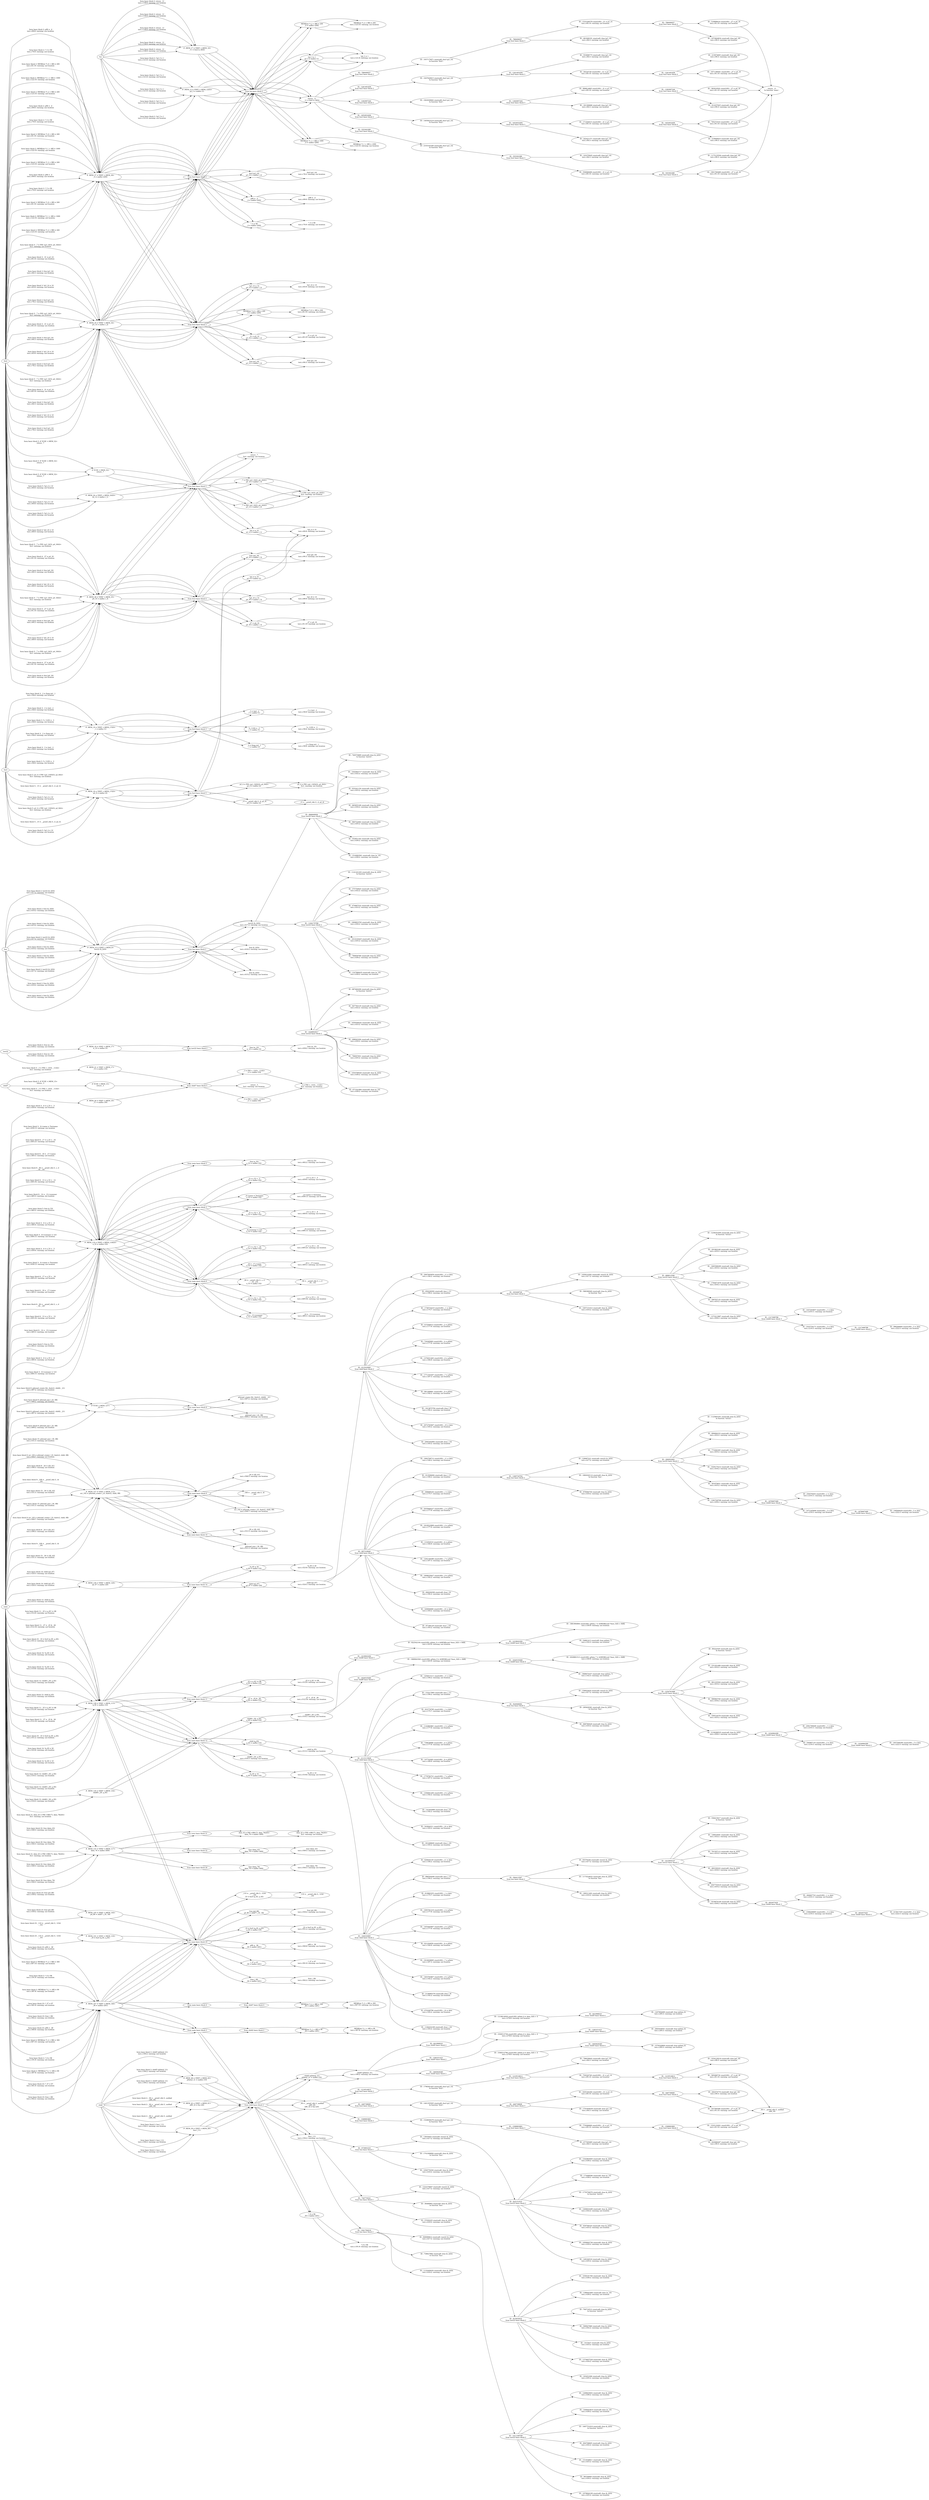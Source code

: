 digraph {rankdir = LR; rank=same; nodesep=1.0; 


" main
"->


" # .MEM_119 = VDEF <.MEM_118(D)>
a_53 = malloc (32)

"

[label=" form basic block 6: _17 = a_53 + _16
test.c:465:23: warning: use location

" ]

" # .MEM_119 = VDEF <.MEM_118(D)>
a_53 = malloc (32)

"->

" from main basic block 6"


->" _17 = a_53 + _16
a_53 = malloc (32)
"

->" _17 = a_53 + _16
test.c:465:23: warning: use location

"

" main
"->


" # .MEM_119 = VDEF <.MEM_118(D)>
a_53 = malloc (32)

"

[label=" form basic block 6: _18 = _17->name
test.c:465:3: warning: use location

" ]

" # .MEM_119 = VDEF <.MEM_118(D)>
a_53 = malloc (32)

"->

" from main basic block 6"


->" _18 = _17->name
a_53 = malloc (32)
"

->" _18 = _17->name
test.c:465:3: warning: use location

"

" main
"->


" # .MEM_119 = VDEF <.MEM_118(D)>
a_53 = malloc (32)

"

[label=" form basic block 6: _94 = __printf_chk (1, s, d
, _18, _14)
" ]

" # .MEM_119 = VDEF <.MEM_118(D)>
a_53 = malloc (32)

"->

" from main basic block 6"


->" _94 = __printf_chk (1, s, d
, _18, _14)
a_53 = malloc (32)
"

->" _94 = __printf_chk (1, s, d
, _18, _14)
"


" main
"->


" # .MEM_119 = VDEF <.MEM_118(D)>
a_53 = malloc (32)

"

[label=" form basic block 6: _13 = a_53 + _12
test.c:465:34: warning: use location

" ]

" # .MEM_119 = VDEF <.MEM_118(D)>
a_53 = malloc (32)

"->

" from main basic block 6"


->" _13 = a_53 + _12
a_53 = malloc (32)
"

->" _13 = a_53 + _12
test.c:465:34: warning: use location

"

" main
"->


" # .MEM_119 = VDEF <.MEM_118(D)>
a_53 = malloc (32)

"

[label=" form basic block 6: _14 = _13->nummer
test.c:465:3: warning: use location

" ]

" # .MEM_119 = VDEF <.MEM_118(D)>
a_53 = malloc (32)

"->

" from main basic block 6"


->" _14 = _13->nummer
a_53 = malloc (32)
"

->" _14 = _13->nummer
test.c:465:3: warning: use location

"

" main
"->


" # .MEM_119 = VDEF <.MEM_118(D)>
a_53 = malloc (32)

"

[label=" form basic block 5: free (a_53)
test.c:462:2: warning: use location

" ]

" # .MEM_119 = VDEF <.MEM_118(D)>
a_53 = malloc (32)

"->

" from main basic block 5"


->" free (a_53)
a_53 = malloc (32)
"

->" free (a_53)
test.c:462:2: warning: use location

"


" main
"->


" # .MEM_119 = VDEF <.MEM_118(D)>
a_53 = malloc (32)

"

[label=" form basic block 3: _9 = a_53 + _8
test.c:460:4: warning: use location

" ]

" # .MEM_119 = VDEF <.MEM_118(D)>
a_53 = malloc (32)

"->

" from main basic block 3"


->" _9 = a_53 + _8
a_53 = malloc (32)
"

->" _9 = a_53 + _8
test.c:460:4: warning: use location

"

" main
"->


" # .MEM_119 = VDEF <.MEM_118(D)>
a_53 = malloc (32)

"

[label=" form basic block 3: _9->nummer = 123
test.c:460:15: warning: use location

" ]

" # .MEM_119 = VDEF <.MEM_118(D)>
a_53 = malloc (32)

"->

" from main basic block 3"


->" _9->nummer = 123
a_53 = malloc (32)
"

->" _9->nummer = 123
test.c:460:15: warning: use location

"

" main
"->


" # .MEM_119 = VDEF <.MEM_118(D)>
a_53 = malloc (32)

"

[label=" form basic block 3: _6 = a_53 + _5
test.c:459:4: warning: use location

" ]

" # .MEM_119 = VDEF <.MEM_118(D)>
a_53 = malloc (32)

"->

" from main basic block 3"


->" _6 = a_53 + _5
a_53 = malloc (32)
"

->" _6 = a_53 + _5
test.c:459:4: warning: use location

"

" main
"->


" # .MEM_119 = VDEF <.MEM_118(D)>
a_53 = malloc (32)

"

[label=" form basic block 3: _6->name = Testname
test.c:459:13: warning: use location

" ]

" # .MEM_119 = VDEF <.MEM_118(D)>
a_53 = malloc (32)

"->

" from main basic block 3"


->" _6->name = Testname
a_53 = malloc (32)
"

->" _6->name = Testname
test.c:459:13: warning: use location

"








" main
"->


" # VUSE <.MEM_127>
_22 = t

"

[label=" form basic block 8: pthread_create (&t, &attr2, child2, _21)
test.c:497:2: warning: use location

" ]

" # VUSE <.MEM_127>
_22 = t

"->

" from main basic block 8"

->" pthread_create (&t, &attr2, child2, _21)
test.c:497:2: warning: use location

"


" main
"->


" # VUSE <.MEM_127>
_22 = t

"

[label=" form basic block 8: pthread_join (_22, 0B)
test.c:499:2: warning: use location
" ]

" # VUSE <.MEM_127>
_22 = t

"->

" from main basic block 8"

->" pthread_join (_22, 0B)
test.c:499:2: warning: use location
"








" main
"->


" # .MEM_157 = VDEF <.MEM_113>
err_102 = pthread_create (_23, &attr2, child, 0B)

"

[label=" form basic block 9: _24 = t2[i_41]
test.c:506:3: warning: use location

" ]

" # .MEM_157 = VDEF <.MEM_113>
err_102 = pthread_create (_23, &attr2, child, 0B)

"->

" from main basic block 9"


->" _24 = t2[i_41]
test.c:506:3: warning: use location

"

" main
"->


" # .MEM_157 = VDEF <.MEM_113>
err_102 = pthread_create (_23, &attr2, child, 0B)

"

[label=" form basic block 9: _108 = __printf_chk (1, ld
, _24)
" ]

" # .MEM_157 = VDEF <.MEM_113>
err_102 = pthread_create (_23, &attr2, child, 0B)

"->

" from main basic block 9"


->" _108 = __printf_chk (1, ld
, _24)
"


" main
"->


" # .MEM_157 = VDEF <.MEM_113>
err_102 = pthread_create (_23, &attr2, child, 0B)

"

[label=" form basic block 15: _30 = t2[i_42]
test.c:531:3: warning: use location

" ]

" # .MEM_157 = VDEF <.MEM_113>
err_102 = pthread_create (_23, &attr2, child, 0B)

"->

" from main basic block 15"


->" _30 = t2[i_42]
test.c:531:3: warning: use location

"

" main
"->


" # .MEM_157 = VDEF <.MEM_113>
err_102 = pthread_create (_23, &attr2, child, 0B)

"

[label=" form basic block 15: pthread_join (_30, 0B)
test.c:531:3: warning: use location

" ]

" # .MEM_157 = VDEF <.MEM_113>
err_102 = pthread_create (_23, &attr2, child, 0B)

"->

" from main basic block 15"


->" pthread_join (_30, 0B)
test.c:531:3: warning: use location

"


" main
"->


" # .MEM_157 = VDEF <.MEM_113>
err_102 = pthread_create (_23, &attr2, child, 0B)

"

[label=" form basic block 9: err_102 = pthread_create (_23, &attr2, child, 0B)
test.c:504:7: warning: use location
" ]

" # .MEM_157 = VDEF <.MEM_113>
err_102 = pthread_create (_23, &attr2, child, 0B)

"->

" from main basic block 9"


->" err_102 = pthread_create (_23, &attr2, child, 0B)
test.c:504:7: warning: use location
"








" main
"->


" # .MEM_129 = VDEF <.MEM_113>
q_65 = malloc (10)

"

[label=" form basic block 23: _33 = foo5 (q_65, q_65)
test.c:551:2: warning: use location

" ]

" # .MEM_129 = VDEF <.MEM_113>
q_65 = malloc (10)

"->

" from main basic block 23"


->" _33 = foo5 (q_65, q_65)
q_65 = malloc (10)
"

->" _33 = foo5 (q_65, q_65)
test.c:551:2: warning: use location

"


" main
"->


" # .MEM_129 = VDEF <.MEM_113>
q_65 = malloc (10)

"

[label=" form basic block 14: *q_65 = 20
test.c:523:8: warning: use location

" ]

" # .MEM_129 = VDEF <.MEM_113>
q_65 = malloc (10)

"->

" from main basic block 14"


->" *q_65 = 20
q_65 = malloc (10)
"

->" *q_65 = 20
test.c:523:8: warning: use location

"

" main
"->


" # .MEM_129 = VDEF <.MEM_113>
q_65 = malloc (10)

"

[label=" form basic block 12: *q_65 = 10
test.c:519:8: warning: use location

" ]

" # .MEM_129 = VDEF <.MEM_113>
q_65 = malloc (10)

"->

" from main basic block 12"


->" *q_65 = 10
q_65 = malloc (10)
"

->" *q_65 = 10
test.c:519:8: warning: use location

"

" main
"->


" # .MEM_129 = VDEF <.MEM_113>
q_65 = malloc (10)

"

[label=" form basic block 12: child6 (_29, q_65)
test.c:516:3: warning: use location

" ]

" # .MEM_129 = VDEF <.MEM_113>
q_65 = malloc (10)

"->

" from main basic block 12"


->" child6 (_29, q_65)
q_65 = malloc (10)
"

->" child6 (_29, q_65)
test.c:516:3: warning: use location

"


->"ID : 1419642292
from child6 basic block 3"->


" ID : 822542104 stmt(LHS) :pData_9 = &MEM[(void *)test_5(D) + 84B]
test.c:325:9: warning: use location

"


->"ID : 1419642292
from child6 basic block 4"->


" ID : 1881964864 stmt(LHS) :pData_7 = &MEM[(void *)test_5(D) + 84B]
test.c:330:9: warning: use location

"


"ID : 1419642292
from child6 basic block 4"->


" ID : 54861413 stmt(call) :free (pData_7)
test.c:332:3: warning: use location

"


" main
"->


" # .MEM_129 = VDEF <.MEM_113>
q_65 = malloc (10)

"

[label=" form basic block 12: child (q_65)
test.c:515:3: warning: use location

" ]

" # .MEM_129 = VDEF <.MEM_113>
q_65 = malloc (10)

"->

" from main basic block 12"


->" child (q_65)
q_65 = malloc (10)
"

->" child (q_65)
test.c:515:3: warning: use location

"


->"ID : 2113115928
from child basic block 2"->


" ID : 933776785 stmt(LHS) :_1 = data
test.c:175:7: warning: use location

"


"ID : 2113115928
from child basic block 2"->


" ID : 1142883861 stmt(LHS) :_2 = pData
test.c:177:9: warning: use location

"


"ID : 2113115928
from child basic block 2"->


" ID : 739638986 stmt(LHS) :_4 = pData
test.c:177:9: warning: use location

"


"ID : 2113115928
from child basic block 2"->


" ID : 107742083 stmt(LHS) :_6 = pData
test.c:184:9: warning: use location

"


"ID : 2113115928
from child basic block 2"->


" ID : 1778782721 stmt(LHS) :_7 = pData
test.c:187:3: warning: use location

"


"ID : 2113115928
from child basic block 2"->


" ID : 1356061294 stmt(LHS) :_9 = pData
test.c:192:2: warning: use location

"


"ID : 2113115928
from child basic block 2"->


" ID : 141003998 stmt(call) :free (_9)
test.c:192:2: warning: use location

"


"ID : 2113115928
from child basic block 2"->


" ID : 543844311 stmt(LHS) :_10 = data
test.c:193:2: warning: use location

"


"ID : 2113115928
from child basic block 2"->


" ID : 301408640 stmt(call) :free (_10)
test.c:193:2: warning: use location

"


"ID : 2113115928
from child basic block 2"->


" ID : 1204013111 stmt(LHS) :_11 = data
test.c:194:2: warning: use location

"


"ID : 2113115928
from child basic block 2"->


" ID : 153217865 stmt(call) :boo (_11)
test.c:194:2: warning: use location

"


->"ID : 924948092
from boo basic block 2"->


" ID : 285629381 stmt(call) :free (b_2(D))
In function ‘boo’:

"

"ID : 924948092
from boo basic block 2"->


" ID : 668780029 stmt(call) :free (b_2(D))
test.c:416:2: warning: use location

"

"ID : 924948092
from boo basic block 2"->


" ID : 156922620 stmt(call) :test22 (b_2(D))
test.c:417:2: warning: use location

"


->"ID : 1254761666
from test22 basic block 2"->


" ID : 80222550 stmt(call) :free (k_2(D))
In function ‘test22’:

"

"ID : 1254761666
from test22 basic block 2"->


" ID : 231201488 stmt(call) :free (k_2(D))
test.c:432:2: warning: use location

"

"ID : 1254761666
from test22 basic block 2"->


" ID : 981235504 stmt(call) :free (k_2(D))
test.c:433:2: warning: use location

"

"ID : 1254761666
from test22 basic block 2"->


" ID : 996983700 stmt(call) :free (k_2(D))
test.c:434:2: warning: use location

"

"ID : 1254761666
from test22 basic block 2"->


" ID : 556519378 stmt(call) :free (k_2(D))
test.c:435:2: warning: use location

"

"ID : 1254761666
from test22 basic block 2"->


" ID : 2136288535 stmt(call) :free (k_2(D))
test.c:436:2: warning: use location

"


->"ID : 1034964290
from child4 basic block 3"->


" ID : 2091769446 stmt(LHS) :_1 = data
test.c:219:11: warning: use location

"


"ID : 1034964290
from child4 basic block 3"->


" ID : 540987135 stmt(LHS) :_3 = data
test.c:219:3: warning: use location

"


->"ID : 1034964290
from child4 basic block 4"->


" ID : 1857506394 stmt(LHS) :_5 = data
test.c:222:3: warning: use location

"


" main
"->


" # .MEM_129 = VDEF <.MEM_113>
q_65 = malloc (10)

"

[label=" form basic block 11: _25 = q_65 != 0B
test.c:512:9: warning: use location

" ]

" # .MEM_129 = VDEF <.MEM_113>
q_65 = malloc (10)

"->

" from main basic block 11"


->" _25 = q_65 != 0B
q_65 = malloc (10)
"

->" _25 = q_65 != 0B
test.c:512:9: warning: use location

"

" main
"->


" # .MEM_129 = VDEF <.MEM_113>
q_65 = malloc (10)

"

[label=" form basic block 11: _27 = _25 & _26
test.c:512:18: warning: use location

" ]

" # .MEM_129 = VDEF <.MEM_113>
q_65 = malloc (10)

"->

" from main basic block 11"


->" _27 = _25 & _26
q_65 = malloc (10)
"

->" _27 = _25 & _26
test.c:512:18: warning: use location

"








" main
"->


" # .MEM_130 = VDEF <.MEM_129>
q2_67 = malloc (20)

"

[label=" form basic block 14: child (q2_67)
test.c:524:3: warning: use location

" ]

" # .MEM_130 = VDEF <.MEM_129>
q2_67 = malloc (20)

"->

" from main basic block 14"


->" child (q2_67)
q2_67 = malloc (20)
"

->" child (q2_67)
test.c:524:3: warning: use location

"


->"ID : 612543800
from child basic block 2"->


" ID : 1738732410 stmt(LHS) :_1 = data
test.c:175:7: warning: use location

"


"ID : 612543800
from child basic block 2"->


" ID : 415294012 stmt(LHS) :_2 = pData
test.c:177:9: warning: use location

"


"ID : 612543800
from child basic block 2"->


" ID : 720285883 stmt(LHS) :_4 = pData
test.c:177:9: warning: use location

"


"ID : 612543800
from child basic block 2"->


" ID : 1370031483 stmt(LHS) :_6 = pData
test.c:184:9: warning: use location

"


"ID : 612543800
from child basic block 2"->


" ID : 1771355307 stmt(LHS) :_7 = pData
test.c:187:3: warning: use location

"


"ID : 612543800
from child basic block 2"->


" ID : 861289881 stmt(LHS) :_9 = pData
test.c:192:2: warning: use location

"


"ID : 612543800
from child basic block 2"->


" ID : 1913875794 stmt(call) :free (_9)
test.c:192:2: warning: use location

"


"ID : 612543800
from child basic block 2"->


" ID : 2072763947 stmt(LHS) :_10 = data
test.c:193:2: warning: use location

"


"ID : 612543800
from child basic block 2"->


" ID : 2065302992 stmt(call) :free (_10)
test.c:193:2: warning: use location

"


"ID : 612543800
from child basic block 2"->


" ID : 2067093659 stmt(LHS) :_11 = data
test.c:194:2: warning: use location

"


"ID : 612543800
from child basic block 2"->


" ID : 850228392 stmt(call) :boo (_11)
test.c:194:2: warning: use location

"


->"ID : 203448726
from boo basic block 2"->


" ID : 588390040 stmt(call) :free (b_2(D))
In function ‘boo’:

"

"ID : 203448726
from boo basic block 2"->


" ID : 1007151012 stmt(call) :free (b_2(D))
test.c:416:2: warning: use location

"

"ID : 203448726
from boo basic block 2"->


" ID : 1458210392 stmt(call) :test22 (b_2(D))
test.c:417:2: warning: use location

"


->"ID : 668612590
from test22 basic block 2"->


" ID : 1238352500 stmt(call) :free (k_2(D))
In function ‘test22’:

"

"ID : 668612590
from test22 basic block 2"->


" ID : 291962248 stmt(call) :free (k_2(D))
test.c:432:2: warning: use location

"

"ID : 668612590
from test22 basic block 2"->


" ID : 1665596290 stmt(call) :free (k_2(D))
test.c:433:2: warning: use location

"

"ID : 668612590
from test22 basic block 2"->


" ID : 1794871878 stmt(call) :free (k_2(D))
test.c:434:2: warning: use location

"

"ID : 668612590
from test22 basic block 2"->


" ID : 280767135 stmt(call) :free (k_2(D))
test.c:435:2: warning: use location

"

"ID : 668612590
from test22 basic block 2"->


" ID : 1373213987 stmt(call) :free (k_2(D))
test.c:436:2: warning: use location

"


->"ID : 1317499786
from child4 basic block 3"->


" ID : 1457203857 stmt(LHS) :_1 = data
test.c:219:11: warning: use location

"


"ID : 1317499786
from child4 basic block 3"->


" ID : 1025754171 stmt(LHS) :_3 = data
test.c:219:3: warning: use location

"


->"ID : 1317499786
from child4 basic block 4"->


" ID : 996266800 stmt(LHS) :_5 = data
test.c:222:3: warning: use location

"








" main
"->


" # .MEM_137 = VDEF <.MEM_117>
data_76 = malloc (400)

"

[label=" form basic block 21: data_43 = PHI <0B(17), data_76(20)>
lto1: warning: use location
" ]

" # .MEM_137 = VDEF <.MEM_117>
data_76 = malloc (400)

"->

" from main basic block 21"


->" data_43 = PHI <0B(17), data_76(20)>
data_76 = malloc (400)
"

->" data_43 = PHI <0B(17), data_76(20)>
lto1: warning: use location
"


" main
"->


" # .MEM_137 = VDEF <.MEM_117>
data_76 = malloc (400)

"

[label=" form basic block 22: free (data_43)
test.c:549:3: warning: use location

" ]

" # .MEM_137 = VDEF <.MEM_117>
data_76 = malloc (400)

"->

" from main basic block 22"


->" free (data_43)
data_76 = malloc (400)
"

->" free (data_43)
test.c:549:3: warning: use location

"


" main
"->


" # .MEM_137 = VDEF <.MEM_117>
data_76 = malloc (400)

"

[label=" form basic block 20: free (data_76)
test.c:544:3: warning: use location

" ]

" # .MEM_137 = VDEF <.MEM_117>
data_76 = malloc (400)

"->

" from main basic block 20"


->" free (data_76)
data_76 = malloc (400)
"

->" free (data_76)
test.c:544:3: warning: use location

"











" main
"->


" # .MEM_147 = VDEF <.MEM_146>
_36 = malloc (201)

"

[label=" form basic block 23: p98 = _36
test.c:560:6: warning: use location

" ]

" # .MEM_147 = VDEF <.MEM_146>
_36 = malloc (201)

"->

" from main basic block 23"


->" p98 = _36
_36 = malloc (201)
"

->" p98 = _36
test.c:560:6: warning: use location

"

" main
"->


" # .MEM_147 = VDEF <.MEM_146>
_36 = malloc (201)

"

[label=" form basic block 4: MEM[(int *)_2 + 8B] = 300
test.c:367:10: warning: use location

" ]

" # .MEM_147 = VDEF <.MEM_146>
_36 = malloc (201)

"->

" from main basic block 4"


->" from child7 basic block 4"


->" MEM[(int *)_2 + 8B] = 300
_36 = malloc (201)
"

->" MEM[(int *)_2 + 8B] = 300
test.c:367:10: warning: use location

"

" main
"->


" # .MEM_147 = VDEF <.MEM_146>
_36 = malloc (201)

"

[label=" form basic block 2: *_8 = 98
test.c:191:9: warning: use location

" ]

" # .MEM_147 = VDEF <.MEM_146>
_36 = malloc (201)

"->

" from main basic block 2"


->" from child basic block 2"


->" *_8 = 98
_36 = malloc (201)
"

->" *_8 = 98
test.c:191:9: warning: use location

"

" main
"->


" # .MEM_147 = VDEF <.MEM_146>
_36 = malloc (201)

"

[label=" form basic block 2: MEM[(int *)_1 + 4B] = 99
test.c:387:8: warning: use location

" ]

" # .MEM_147 = VDEF <.MEM_146>
_36 = malloc (201)

"->

" from main basic block 2"


->" from child2 basic block 2"


->" MEM[(int *)_1 + 4B] = 99
_36 = malloc (201)
"

->" MEM[(int *)_1 + 4B] = 99
test.c:387:8: warning: use location

"

" main
"->


" # .MEM_147 = VDEF <.MEM_146>
_36 = malloc (201)

"

[label=" form basic block 23: *_37 = 97
test.c:561:9: warning: use location

" ]

" # .MEM_147 = VDEF <.MEM_146>
_36 = malloc (201)

"->

" from main basic block 23"


->" *_37 = 97
_36 = malloc (201)
"

->" *_37 = 97
test.c:561:9: warning: use location

"

" main
"->


" # .MEM_147 = VDEF <.MEM_146>
_36 = malloc (201)

"

[label=" form basic block 23: free (_38)
test.c:562:2: warning: use location

" ]

" # .MEM_147 = VDEF <.MEM_146>
_36 = malloc (201)

"->

" from main basic block 23"


->" free (_38)
_36 = malloc (201)
"

->" free (_38)
test.c:562:2: warning: use location

"








" main
"->


" # .MEM_135 = VDEF <.MEM_134>
child6 (_29, q_65)

"

[label=" form basic block 12: child6 (_29, q_65)
test.c:516:3: warning: use location
" ]

" # .MEM_135 = VDEF <.MEM_134>
child6 (_29, q_65)

"->

" from main basic block 12"


->" child6 (_29, q_65)
test.c:516:3: warning: use location
"








" main
"->


" # .MEM_141 = VDEF <.MEM_116>
_33 = foo5 (q_65, q_65)

"

[label=" form basic block 23: _110 = __printf_chk (1, 123d
, _33)
" ]

" # .MEM_141 = VDEF <.MEM_116>
_33 = foo5 (q_65, q_65)

"->

" from main basic block 23"


->" _110 = __printf_chk (1, 123d
, _33)
_33 = foo5 (q_65, q_65)
"


->" _110 = __printf_chk (1, 123d
, _33)
"











" main
"->


" # .MEM_145 = VDEF <.MEM_144>
p4_86 = child7 (_35, 1B)

"

[label=" form basic block 23: free (p4_86)
test.c:559:2: warning: use location

" ]

" # .MEM_145 = VDEF <.MEM_144>
p4_86 = child7 (_35, 1B)

"->

" from main basic block 23"


->" free (p4_86)
p4_86 = child7 (_35, 1B)
"


->" free (p4_86)
test.c:559:2: warning: use location

"








" child7
"->


" # .MEM_21 = VDEF <.MEM_17>
_13 = malloc (10)

"

[label=" form basic block 5: _3 = PHI <_13(3), _11(4)>
lto1: warning: use location
" ]

" # .MEM_21 = VDEF <.MEM_17>
_13 = malloc (10)

"->

" from child7 basic block 5"


->" _3 = PHI <_13(3), _11(4)>
_13 = malloc (10)
"

->" _3 = PHI <_13(3), _11(4)>
lto1: warning: use location
"


" child7
"->


" # VUSE <.MEM_15>
return _3

"

[label=" form basic block 5: # VUSE <.MEM_15>
return _3

" ]

" # VUSE <.MEM_15>
return _3

"->

" from child7 basic block 5"

->" return _3
lto1: warning: use location
"








" child7
"->


" # .MEM_20 = VDEF <.MEM_19>
_11 = malloc (30)

"

[label=" form basic block 5: _3 = PHI <_13(3), _11(4)>
lto1: warning: use location
" ]

" # .MEM_20 = VDEF <.MEM_19>
_11 = malloc (30)

"->

" from child7 basic block 5"


->" _3 = PHI <_13(3), _11(4)>
_11 = malloc (30)
"

->" _3 = PHI <_13(3), _11(4)>
lto1: warning: use location
"








" test22
"->


" # .MEM_18 = VDEF <.MEM_17>
w_10 = malloc (5)

"

[label=" form basic block 2: free (w_10)
test.c:438:2: warning: use location

" ]

" # .MEM_18 = VDEF <.MEM_17>
w_10 = malloc (5)

"->

" from test22 basic block 2"


->" free (w_10)
w_10 = malloc (5)
"

->" free (w_10)
test.c:438:2: warning: use location

"








" boo
"->


" # .MEM_10 = VDEF <.MEM_9>
test22 (b_2(D))

"

[label=" form basic block 2: test22 (b_2(D))
test.c:417:2: warning: use location
" ]

" # .MEM_10 = VDEF <.MEM_9>
test22 (b_2(D))

"->

" from boo basic block 2"


->" test22 (b_2(D))
test.c:417:2: warning: use location
"


->"ID : 866849004
from test22 basic block 2"->


" ID : 740574869 stmt(call) :free (k_2(D))
In function ‘test22’:

"

"ID : 866849004
from test22 basic block 2"->


" ID : 1042902717 stmt(call) :free (k_2(D))
test.c:432:2: warning: use location

"

"ID : 866849004
from test22 basic block 2"->


" ID : 633241150 stmt(call) :free (k_2(D))
test.c:433:2: warning: use location

"

"ID : 866849004
from test22 basic block 2"->


" ID : 665855169 stmt(call) :free (k_2(D))
test.c:434:2: warning: use location

"

"ID : 866849004
from test22 basic block 2"->


" ID : 960722062 stmt(call) :free (k_2(D))
test.c:435:2: warning: use location

"

"ID : 866849004
from test22 basic block 2"->


" ID : 552851162 stmt(call) :free (k_2(D))
test.c:436:2: warning: use location

"

"ID : 866849004
from test22 basic block 2"->


" ID : 1516083561 stmt(call) :free (w_10)
test.c:438:2: warning: use location

"


" boo
"->


" # .MEM_10 = VDEF <.MEM_9>
test22 (b_2(D))

"

[label=" form basic block 2: free (b_2(D))
test.c:416:2: warning: use location

" ]

" # .MEM_10 = VDEF <.MEM_9>
test22 (b_2(D))

"->

" from boo basic block 2"


->" free (b_2(D))
test.c:416:2: warning: use location

"


" boo
"->


" # .MEM_10 = VDEF <.MEM_9>
test22 (b_2(D))

"

[label=" form basic block 2: free (b_2(D))
test.c:415:2: warning: use location

" ]

" # .MEM_10 = VDEF <.MEM_9>
test22 (b_2(D))

"->

" from boo basic block 2"


->" free (b_2(D))
test.c:415:2: warning: use location

"








" boo
"->


" # .MEM_10 = VDEF <.MEM_9>
test22 (b_2(D))

"

[label=" form basic block 2: test22 (b_2(D))
test.c:417:2: warning: use location
" ]

" # .MEM_10 = VDEF <.MEM_9>
test22 (b_2(D))

"->

" from boo basic block 2"


->" test22 (b_2(D))
test.c:417:2: warning: use location
"


->"ID : 1164170788
from test22 basic block 2"->


" ID : 1141241202 stmt(call) :free (k_2(D))
In function ‘test22’:

"

"ID : 1164170788
from test22 basic block 2"->


" ID : 375750925 stmt(call) :free (k_2(D))
test.c:432:2: warning: use location

"

"ID : 1164170788
from test22 basic block 2"->


" ID : 474897532 stmt(call) :free (k_2(D))
test.c:433:2: warning: use location

"

"ID : 1164170788
from test22 basic block 2"->


" ID : 1809853793 stmt(call) :free (k_2(D))
test.c:434:2: warning: use location

"

"ID : 1164170788
from test22 basic block 2"->


" ID : 1614103425 stmt(call) :free (k_2(D))
test.c:435:2: warning: use location

"

"ID : 1164170788
from test22 basic block 2"->


" ID : 766859780 stmt(call) :free (k_2(D))
test.c:436:2: warning: use location

"

"ID : 1164170788
from test22 basic block 2"->


" ID : 1327966435 stmt(call) :free (w_10)
test.c:438:2: warning: use location

"


" boo
"->


" # .MEM_10 = VDEF <.MEM_9>
test22 (b_2(D))

"

[label=" form basic block 2: free (b_2(D))
test.c:416:2: warning: use location

" ]

" # .MEM_10 = VDEF <.MEM_9>
test22 (b_2(D))

"->

" from boo basic block 2"


->" free (b_2(D))
test.c:416:2: warning: use location

"


" boo
"->


" # .MEM_10 = VDEF <.MEM_9>
test22 (b_2(D))

"

[label=" form basic block 2: free (b_2(D))
test.c:415:2: warning: use location

" ]

" # .MEM_10 = VDEF <.MEM_9>
test22 (b_2(D))

"->

" from boo basic block 2"


->" free (b_2(D))
test.c:415:2: warning: use location

"








" foo
"->


" # .MEM_13 = VDEF <.MEM_12(D)>
p2_5 = malloc (1)

"

[label=" form basic block 2: *p2_5 = 1
test.c:121:8: warning: use location

" ]

" # .MEM_13 = VDEF <.MEM_12(D)>
p2_5 = malloc (1)

"->

" from foo basic block 2"


->" *p2_5 = 1
p2_5 = malloc (1)
"

->" *p2_5 = 1
test.c:121:8: warning: use location

"








" foo
"->


" # .MEM_17 = VDEF <.MEM_16>
_11 = foo2 (z_9(D))

"

[label=" form basic block 2: return _11
test.c:138:9: warning: use location
" ]

" # .MEM_17 = VDEF <.MEM_16>
_11 = foo2 (z_9(D))

"->

" from foo basic block 2"


->" return _11
_11 = foo2 (z_9(D))
"


->"ID : 1261491656
from foo2 basic block 2"->


" ID : 1047626915 stmt(call) :foo3 (p3_14)
In function ‘foo2’:

"

->"ID : 1261491656
from foo2 basic block 3"->


" ID : 553696775 stmt(call) :free (p3_14)
test.c:84:3: warning: use location

"


"ID : 1261491656
from foo2 basic block 3"->


" ID : 30224729 stmt(LHS) :_31 = p3_14
test.c:85:10: warning: use location

"


->"ID : 1261491656
from foo2 basic block 4"->


" ID : 215874693 stmt(call) :free (p4_16)
test.c:90:3: warning: use location

"


"ID : 1261491656
from foo2 basic block 4"->


" ID : 1871196561 stmt(LHS) :_27 = p4_16
test.c:91:10: warning: use location

"


->" return _11
In function ‘main’:

"








" foo3
"->


" # .MEM_19 = VDEF <.MEM_17(D)>
_1 = malloc (1)

"

[label=" form basic block 3: _2 = (long int) _1
test.c:56:6: warning: use location

" ]

" # .MEM_19 = VDEF <.MEM_17(D)>
_1 = malloc (1)

"->

" from foo3 basic block 3"


->" _2 = (long int) _1
_1 = malloc (1)
"

->" _2 = (long int) _1
test.c:56:6: warning: use location

"

" foo3
"->


" # .MEM_19 = VDEF <.MEM_17(D)>
_1 = malloc (1)

"

[label=" form basic block 3: _3 = (int) _2
test.c:56:6: warning: use location

" ]

" # .MEM_19 = VDEF <.MEM_17(D)>
_1 = malloc (1)

"->

" from foo3 basic block 3"


->" _3 = (int) _2
_1 = malloc (1)
"

->" _3 = (int) _2
test.c:56:6: warning: use location

"

" foo3
"->


" # .MEM_19 = VDEF <.MEM_17(D)>
_1 = malloc (1)

"

[label=" form basic block 3: *z_11(D) = _3
test.c:56:6: warning: use location

" ]

" # .MEM_19 = VDEF <.MEM_17(D)>
_1 = malloc (1)

"->

" from foo3 basic block 3"


->" *z_11(D) = _3
_1 = malloc (1)
"

->" *z_11(D) = _3
test.c:56:6: warning: use location

"








" foo3
"->


" # .MEM_18 = VDEF <.MEM_17(D)>
p2_9 = malloc (2)

"

[label=" form basic block 5: p2_4 = PHI <p2_13(D)(3), p2_9(4)>
lto1: warning: use location
" ]

" # .MEM_18 = VDEF <.MEM_17(D)>
p2_9 = malloc (2)

"->

" from foo3 basic block 5"


->" p2_4 = PHI <p2_13(D)(3), p2_9(4)>
p2_9 = malloc (2)
"

->" p2_4 = PHI <p2_13(D)(3), p2_9(4)>
lto1: warning: use location
"


" foo3
"->


" # .MEM_18 = VDEF <.MEM_17(D)>
p2_9 = malloc (2)

"

[label=" form basic block 5: _15 = __printf_chk (1, d, p2_4)
" ]

" # .MEM_18 = VDEF <.MEM_17(D)>
p2_9 = malloc (2)

"->

" from foo3 basic block 5"


->" _15 = __printf_chk (1, d, p2_4)
p2_9 = malloc (2)
"

->" _15 = __printf_chk (1, d, p2_4)
"


" foo3
"->


" # .MEM_18 = VDEF <.MEM_17(D)>
p2_9 = malloc (2)

"

[label=" form basic block 5: *p2_4 = 10
test.c:60:8: warning: use location

" ]

" # .MEM_18 = VDEF <.MEM_17(D)>
p2_9 = malloc (2)

"->

" from foo3 basic block 5"


->" *p2_4 = 10
p2_9 = malloc (2)
"

->" *p2_4 = 10
test.c:60:8: warning: use location

"








" foo2
"->


" # .MEM_34 = VDEF <.MEM_33(D)>
a2_12 = malloc (_1)

"

[label=" form basic block 5: *p2_4 = 10
test.c:60:8: warning: use location

" ]

" # .MEM_34 = VDEF <.MEM_33(D)>
a2_12 = malloc (_1)

"->

" from foo2 basic block 5"


->" *p2_4 = 10
a2_12 = malloc (_1)
"

->" *p2_4 = 10
test.c:60:8: warning: use location

"








" foo2
"->


" # .MEM_35 = VDEF <.MEM_34>
p3_14 = malloc (_2)

"

[label=" form basic block 5: _7 = PHI <p3_14(3), p4_16(4)>
lto1: warning: use location
" ]

" # .MEM_35 = VDEF <.MEM_34>
p3_14 = malloc (_2)

"->

" from foo2 basic block 5"


->" _7 = PHI <p3_14(3), p4_16(4)>
p3_14 = malloc (_2)
"

->" _7 = PHI <p3_14(3), p4_16(4)>
lto1: warning: use location
"


" foo2
"->


" # .MEM_35 = VDEF <.MEM_34>
p3_14 = malloc (_2)

"

[label=" form basic block 3: _31 = p3_14
test.c:85:10: warning: use location

" ]

" # .MEM_35 = VDEF <.MEM_34>
p3_14 = malloc (_2)

"->

" from foo2 basic block 3"


->" _31 = p3_14
p3_14 = malloc (_2)
"

->" _31 = p3_14
test.c:85:10: warning: use location

"


" foo2
"->


" # .MEM_35 = VDEF <.MEM_34>
p3_14 = malloc (_2)

"

[label=" form basic block 3: free (p3_14)
test.c:84:3: warning: use location

" ]

" # .MEM_35 = VDEF <.MEM_34>
p3_14 = malloc (_2)

"->

" from foo2 basic block 3"


->" free (p3_14)
p3_14 = malloc (_2)
"

->" free (p3_14)
test.c:84:3: warning: use location

"


" foo2
"->


" # .MEM_35 = VDEF <.MEM_34>
p3_14 = malloc (_2)

"

[label=" form basic block 3: *p3_14 = 10
test.c:83:9: warning: use location

" ]

" # .MEM_35 = VDEF <.MEM_34>
p3_14 = malloc (_2)

"->

" from foo2 basic block 3"


->" *p3_14 = 10
p3_14 = malloc (_2)
"

->" *p3_14 = 10
test.c:83:9: warning: use location

"


" foo2
"->


" # .MEM_35 = VDEF <.MEM_34>
p3_14 = malloc (_2)

"

[label=" form basic block 2: foo3 (p3_14)
test.c:78:2: warning: use location

" ]

" # .MEM_35 = VDEF <.MEM_34>
p3_14 = malloc (_2)

"->

" from foo2 basic block 2"


->" foo3 (p3_14)
p3_14 = malloc (_2)
"

->" foo3 (p3_14)
test.c:78:2: warning: use location

"


" foo2
"->


" # VUSE <.MEM_32>
return _7

"

[label=" form basic block 5: # VUSE <.MEM_32>
return _7

" ]

" # VUSE <.MEM_32>
return _7

"->

" from foo2 basic block 5"

->" return _7
lto1: warning: use location
"








" foo2
"->


" # .MEM_36 = VDEF <.MEM_35>
p4_16 = malloc (_3)

"

[label=" form basic block 5: _7 = PHI <p3_14(3), p4_16(4)>
lto1: warning: use location
" ]

" # .MEM_36 = VDEF <.MEM_35>
p4_16 = malloc (_3)

"->

" from foo2 basic block 5"


->" _7 = PHI <p3_14(3), p4_16(4)>
p4_16 = malloc (_3)
"

->" _7 = PHI <p3_14(3), p4_16(4)>
lto1: warning: use location
"


" foo2
"->


" # .MEM_36 = VDEF <.MEM_35>
p4_16 = malloc (_3)

"

[label=" form basic block 4: _27 = p4_16
test.c:91:10: warning: use location

" ]

" # .MEM_36 = VDEF <.MEM_35>
p4_16 = malloc (_3)

"->

" from foo2 basic block 4"


->" _27 = p4_16
p4_16 = malloc (_3)
"

->" _27 = p4_16
test.c:91:10: warning: use location

"


" foo2
"->


" # .MEM_36 = VDEF <.MEM_35>
p4_16 = malloc (_3)

"

[label=" form basic block 4: free (p4_16)
test.c:90:3: warning: use location

" ]

" # .MEM_36 = VDEF <.MEM_35>
p4_16 = malloc (_3)

"->

" from foo2 basic block 4"


->" free (p4_16)
p4_16 = malloc (_3)
"

->" free (p4_16)
test.c:90:3: warning: use location

"


" foo2
"->


" # .MEM_36 = VDEF <.MEM_35>
p4_16 = malloc (_3)

"

[label=" form basic block 4: *p4_16 = 10
test.c:89:9: warning: use location

" ]

" # .MEM_36 = VDEF <.MEM_35>
p4_16 = malloc (_3)

"->

" from foo2 basic block 4"


->" *p4_16 = 10
p4_16 = malloc (_3)
"

->" *p4_16 = 10
test.c:89:9: warning: use location

"








" foo2
"->


" # .MEM_37 = VDEF <.MEM_36>
_4 = malloc (200)

"

[label=" form basic block 2: p99 = _4
test.c:69:6: warning: use location

" ]

" # .MEM_37 = VDEF <.MEM_36>
_4 = malloc (200)

"->

" from foo2 basic block 2"


->" p99 = _4
_4 = malloc (200)
"

->" p99 = _4
test.c:69:6: warning: use location

"


" foo2
"->


" # .MEM_37 = VDEF <.MEM_36>
_4 = malloc (200)

"

[label=" form basic block 2: *_5 = 99
test.c:70:9: warning: use location

" ]

" # .MEM_37 = VDEF <.MEM_36>
_4 = malloc (200)

"->

" from foo2 basic block 2"


->" *_5 = 99
_4 = malloc (200)
"

->" *_5 = 99
test.c:70:9: warning: use location

"


" foo2
"->


" # .MEM_37 = VDEF <.MEM_36>
_4 = malloc (200)

"

[label=" form basic block 3: MEM[(int *)_6 + 4B] = 200
test.c:81:10: warning: use location

" ]

" # .MEM_37 = VDEF <.MEM_36>
_4 = malloc (200)

"->

" from foo2 basic block 3"


->" MEM[(int *)_6 + 4B] = 200
_4 = malloc (200)
"

->" MEM[(int *)_6 + 4B] = 200
test.c:81:10: warning: use location

"


" foo2
"->


" # .MEM_37 = VDEF <.MEM_36>
_4 = malloc (200)

"

[label=" form basic block 2: MEM[(int *)_1 + 4B] = 1000
test.c:122:10: warning: use location

" ]

" # .MEM_37 = VDEF <.MEM_36>
_4 = malloc (200)

"->

" from foo2 basic block 2"


->" from foo basic block 2"


->" MEM[(int *)_1 + 4B] = 1000
_4 = malloc (200)
"

->" MEM[(int *)_1 + 4B] = 1000
test.c:122:10: warning: use location

"


" foo2
"->


" # .MEM_37 = VDEF <.MEM_36>
_4 = malloc (200)

"

[label=" form basic block 2: MEM[(int *)_2 + 8B] = 200
test.c:123:10: warning: use location

" ]

" # .MEM_37 = VDEF <.MEM_36>
_4 = malloc (200)

"->

" from foo2 basic block 2"


->" from foo basic block 2"


->" MEM[(int *)_2 + 8B] = 200
_4 = malloc (200)
"

->" MEM[(int *)_2 + 8B] = 200
test.c:123:10: warning: use location

"








" foo2
"->


" # .MEM_34 = VDEF <.MEM_33(D)>
a2_12 = malloc (_1)

"

[label=" form basic block 5: *p2_4 = 10
test.c:60:8: warning: use location

" ]

" # .MEM_34 = VDEF <.MEM_33(D)>
a2_12 = malloc (_1)

"->

" from foo2 basic block 5"


->" *p2_4 = 10
a2_12 = malloc (_1)
"

->" *p2_4 = 10
test.c:60:8: warning: use location

"








" foo2
"->


" # .MEM_35 = VDEF <.MEM_34>
p3_14 = malloc (_2)

"

[label=" form basic block 5: _7 = PHI <p3_14(3), p4_16(4)>
lto1: warning: use location
" ]

" # .MEM_35 = VDEF <.MEM_34>
p3_14 = malloc (_2)

"->

" from foo2 basic block 5"


->" _7 = PHI <p3_14(3), p4_16(4)>
p3_14 = malloc (_2)
"

->" _7 = PHI <p3_14(3), p4_16(4)>
lto1: warning: use location
"


" foo2
"->


" # .MEM_35 = VDEF <.MEM_34>
p3_14 = malloc (_2)

"

[label=" form basic block 3: _31 = p3_14
test.c:85:10: warning: use location

" ]

" # .MEM_35 = VDEF <.MEM_34>
p3_14 = malloc (_2)

"->

" from foo2 basic block 3"


->" _31 = p3_14
p3_14 = malloc (_2)
"

->" _31 = p3_14
test.c:85:10: warning: use location

"

" foo2
"->


" # .MEM_35 = VDEF <.MEM_34>
p3_14 = malloc (_2)

"

[label=" form basic block 3: free (p3_14)
test.c:84:3: warning: use location

" ]

" # .MEM_35 = VDEF <.MEM_34>
p3_14 = malloc (_2)

"->

" from foo2 basic block 3"


->" free (p3_14)
p3_14 = malloc (_2)
"

->" free (p3_14)
test.c:84:3: warning: use location

"


" foo2
"->


" # .MEM_35 = VDEF <.MEM_34>
p3_14 = malloc (_2)

"

[label=" form basic block 3: *p3_14 = 10
test.c:83:9: warning: use location

" ]

" # .MEM_35 = VDEF <.MEM_34>
p3_14 = malloc (_2)

"->

" from foo2 basic block 3"


->" *p3_14 = 10
p3_14 = malloc (_2)
"

->" *p3_14 = 10
test.c:83:9: warning: use location

"

" foo2
"->


" # .MEM_35 = VDEF <.MEM_34>
p3_14 = malloc (_2)

"

[label=" form basic block 2: foo3 (p3_14)
test.c:78:2: warning: use location

" ]

" # .MEM_35 = VDEF <.MEM_34>
p3_14 = malloc (_2)

"->

" from foo2 basic block 2"


->" foo3 (p3_14)
p3_14 = malloc (_2)
"

->" foo3 (p3_14)
test.c:78:2: warning: use location

"


" foo2
"->


" # VUSE <.MEM_32>
return _7

"

[label=" form basic block 5: # VUSE <.MEM_32>
return _7

" ]

" # VUSE <.MEM_32>
return _7

"->

" from foo2 basic block 5"

->" return _7
lto1: warning: use location
"








" foo2
"->


" # .MEM_36 = VDEF <.MEM_35>
p4_16 = malloc (_3)

"

[label=" form basic block 5: _7 = PHI <p3_14(3), p4_16(4)>
lto1: warning: use location
" ]

" # .MEM_36 = VDEF <.MEM_35>
p4_16 = malloc (_3)

"->

" from foo2 basic block 5"


->" _7 = PHI <p3_14(3), p4_16(4)>
p4_16 = malloc (_3)
"

->" _7 = PHI <p3_14(3), p4_16(4)>
lto1: warning: use location
"


" foo2
"->


" # .MEM_36 = VDEF <.MEM_35>
p4_16 = malloc (_3)

"

[label=" form basic block 4: _27 = p4_16
test.c:91:10: warning: use location

" ]

" # .MEM_36 = VDEF <.MEM_35>
p4_16 = malloc (_3)

"->

" from foo2 basic block 4"


->" _27 = p4_16
p4_16 = malloc (_3)
"

->" _27 = p4_16
test.c:91:10: warning: use location

"

" foo2
"->


" # .MEM_36 = VDEF <.MEM_35>
p4_16 = malloc (_3)

"

[label=" form basic block 4: free (p4_16)
test.c:90:3: warning: use location

" ]

" # .MEM_36 = VDEF <.MEM_35>
p4_16 = malloc (_3)

"->

" from foo2 basic block 4"


->" free (p4_16)
p4_16 = malloc (_3)
"

->" free (p4_16)
test.c:90:3: warning: use location

"


" foo2
"->


" # .MEM_36 = VDEF <.MEM_35>
p4_16 = malloc (_3)

"

[label=" form basic block 4: *p4_16 = 10
test.c:89:9: warning: use location

" ]

" # .MEM_36 = VDEF <.MEM_35>
p4_16 = malloc (_3)

"->

" from foo2 basic block 4"


->" *p4_16 = 10
p4_16 = malloc (_3)
"

->" *p4_16 = 10
test.c:89:9: warning: use location

"








" foo2
"->


" # .MEM_37 = VDEF <.MEM_36>
_4 = malloc (200)

"

[label=" form basic block 2: p99 = _4
test.c:69:6: warning: use location

" ]

" # .MEM_37 = VDEF <.MEM_36>
_4 = malloc (200)

"->

" from foo2 basic block 2"


->" p99 = _4
_4 = malloc (200)
"

->" p99 = _4
test.c:69:6: warning: use location

"

" foo2
"->


" # .MEM_37 = VDEF <.MEM_36>
_4 = malloc (200)

"

[label=" form basic block 2: *_5 = 99
test.c:70:9: warning: use location

" ]

" # .MEM_37 = VDEF <.MEM_36>
_4 = malloc (200)

"->

" from foo2 basic block 2"


->" *_5 = 99
_4 = malloc (200)
"

->" *_5 = 99
test.c:70:9: warning: use location

"

" foo2
"->


" # .MEM_37 = VDEF <.MEM_36>
_4 = malloc (200)

"

[label=" form basic block 3: MEM[(int *)_6 + 4B] = 200
test.c:81:10: warning: use location

" ]

" # .MEM_37 = VDEF <.MEM_36>
_4 = malloc (200)

"->

" from foo2 basic block 3"


->" MEM[(int *)_6 + 4B] = 200
_4 = malloc (200)
"

->" MEM[(int *)_6 + 4B] = 200
test.c:81:10: warning: use location

"

" foo2
"->


" # .MEM_37 = VDEF <.MEM_36>
_4 = malloc (200)

"

[label=" form basic block 2: MEM[(int *)_1 + 4B] = 1000
test.c:122:10: warning: use location

" ]

" # .MEM_37 = VDEF <.MEM_36>
_4 = malloc (200)

"->

" from foo2 basic block 2"


->" from foo basic block 2"


->" MEM[(int *)_1 + 4B] = 1000
_4 = malloc (200)
"

->" MEM[(int *)_1 + 4B] = 1000
test.c:122:10: warning: use location

"

" foo2
"->


" # .MEM_37 = VDEF <.MEM_36>
_4 = malloc (200)

"

[label=" form basic block 2: MEM[(int *)_2 + 8B] = 200
test.c:123:10: warning: use location

" ]

" # .MEM_37 = VDEF <.MEM_36>
_4 = malloc (200)

"->

" from foo2 basic block 2"


->" from foo basic block 2"


->" MEM[(int *)_2 + 8B] = 200
_4 = malloc (200)
"

->" MEM[(int *)_2 + 8B] = 200
test.c:123:10: warning: use location

"








" foo
"->


" # .MEM_13 = VDEF <.MEM_12(D)>
p2_5 = malloc (1)

"

[label=" form basic block 2: *p2_5 = 1
test.c:121:8: warning: use location

" ]

" # .MEM_13 = VDEF <.MEM_12(D)>
p2_5 = malloc (1)

"->

" from foo basic block 2"


->" *p2_5 = 1
p2_5 = malloc (1)
"

->" *p2_5 = 1
test.c:121:8: warning: use location

"








" foo
"->


" # .MEM_17 = VDEF <.MEM_16>
_11 = foo2 (z_9(D))

"

[label=" form basic block 2: return _11
test.c:138:9: warning: use location
" ]

" # .MEM_17 = VDEF <.MEM_16>
_11 = foo2 (z_9(D))

"->

" from foo basic block 2"


->" return _11
_11 = foo2 (z_9(D))
"


->"ID : 1392997344
from foo2 basic block 2"->


" ID : 1943038062 stmt(call) :foo3 (p3_14)
In function ‘foo2’:

"

->"ID : 1392997344
from foo2 basic block 3"->


" ID : 181306666 stmt(call) :free (p3_14)
test.c:84:3: warning: use location

"


"ID : 1392997344
from foo2 basic block 3"->


" ID : 889814865 stmt(LHS) :_31 = p3_14
test.c:85:10: warning: use location

"


->"ID : 1392997344
from foo2 basic block 4"->


" ID : 912257625 stmt(call) :free (p4_16)
test.c:90:3: warning: use location

"


"ID : 1392997344
from foo2 basic block 4"->


" ID : 362919502 stmt(LHS) :_27 = p4_16
test.c:91:10: warning: use location

"


->" return _11
In function ‘main’:

"








" foo
"->


" # .MEM_13 = VDEF <.MEM_12(D)>
p2_5 = malloc (1)

"

[label=" form basic block 2: *p2_5 = 1
test.c:121:8: warning: use location

" ]

" # .MEM_13 = VDEF <.MEM_12(D)>
p2_5 = malloc (1)

"->

" from foo basic block 2"


->" *p2_5 = 1
p2_5 = malloc (1)
"

->" *p2_5 = 1
test.c:121:8: warning: use location

"








" foo
"->


" # .MEM_17 = VDEF <.MEM_16>
_11 = foo2 (z_9(D))

"

[label=" form basic block 2: return _11
test.c:138:9: warning: use location
" ]

" # .MEM_17 = VDEF <.MEM_16>
_11 = foo2 (z_9(D))

"->

" from foo basic block 2"


->" return _11
_11 = foo2 (z_9(D))
"


->"ID : 1652832494
from foo2 basic block 2"->


" ID : 1405822219 stmt(call) :foo3 (p3_14)
In function ‘foo2’:

"

->"ID : 1652832494
from foo2 basic block 3"->


" ID : 242421371 stmt(call) :free (p3_14)
test.c:84:3: warning: use location

"


"ID : 1652832494
from foo2 basic block 3"->


" ID : 171204015 stmt(LHS) :_31 = p3_14
test.c:85:10: warning: use location

"


->"ID : 1652832494
from foo2 basic block 4"->


" ID : 219060633 stmt(call) :free (p4_16)
test.c:90:3: warning: use location

"


"ID : 1652832494
from foo2 basic block 4"->


" ID : 795272533 stmt(LHS) :_27 = p4_16
test.c:91:10: warning: use location

"


->" return _11
In function ‘main’:

"











" child
"->


" # .MEM_46 = VDEF <.MEM_45>
pData2_21 = malloc (10)

"

[label=" form basic block 2: child5 (pData2_21)
test.c:190:2: warning: use location

" ]

" # .MEM_46 = VDEF <.MEM_45>
pData2_21 = malloc (10)

"->

" from child basic block 2"


->" child5 (pData2_21)
pData2_21 = malloc (10)
"

->" child5 (pData2_21)
test.c:190:2: warning: use location

"


->"ID : 1383231421
from child5 basic block 2"->


" ID : 1936513736 stmt(LHS) :pData_6 = data_5(D) + 4
test.c:278:8: warning: use location

"


->"ID : 1383231421
from child5 basic block 4"->


" ID : 2063038501 stmt(call) :free (pData_6)
test.c:295:3: warning: use location

"








" child
"->


" # .MEM_42 = VDEF <.MEM_41>
a99_16 = foo (20)

"

[label=" form basic block 2: _38 = __printf_chk (1, asddad
, a99_16)
" ]

" # .MEM_42 = VDEF <.MEM_41>
a99_16 = foo (20)

"->

" from child basic block 2"


->" _38 = __printf_chk (1, asddad
, a99_16)
a99_16 = foo (20)
"


->"ID : 1598883881
from foo2 basic block 2"->


" ID : 1529658279 stmt(call) :foo3 (p3_14)
In function ‘foo2’:

"

->"ID : 1598883881
from foo2 basic block 3"->


" ID : 477505085 stmt(call) :free (p3_14)
test.c:84:3: warning: use location

"


"ID : 1598883881
from foo2 basic block 3"->


" ID : 779366668 stmt(LHS) :_31 = p3_14
test.c:85:10: warning: use location

"


->"ID : 1598883881
from foo2 basic block 4"->


" ID : 643666287 stmt(call) :free (p4_16)
test.c:90:3: warning: use location

"


"ID : 1598883881
from foo2 basic block 4"->


" ID : 1525132001 stmt(LHS) :_27 = p4_16
test.c:91:10: warning: use location

"


->" _38 = __printf_chk (1, asddad
, a99_16)
"














" child
"->


" # .MEM_59 = VDEF <.MEM_58>
boo (_11)

"

[label=" form basic block 2: boo (_11)
test.c:194:2: warning: use location
" ]

" # .MEM_59 = VDEF <.MEM_58>
boo (_11)

"->

" from child basic block 2"


->" boo (_11)
test.c:194:2: warning: use location
"


->"ID : 673891016
from boo basic block 2"->


" ID : 1741006694 stmt(call) :free (b_2(D))
In function ‘boo’:

"

"ID : 673891016
from boo basic block 2"->


" ID : 1056776356 stmt(call) :free (b_2(D))
test.c:416:2: warning: use location

"

"ID : 673891016
from boo basic block 2"->


" ID : 13835955 stmt(call) :test22 (b_2(D))
test.c:417:2: warning: use location

"


->"ID : 835151910
from test22 basic block 2"->


" ID : 1776756070 stmt(call) :free (k_2(D))
In function ‘test22’:

"

"ID : 835151910
from test22 basic block 2"->


" ID : 1406833299 stmt(call) :free (k_2(D))
test.c:432:2: warning: use location

"

"ID : 835151910
from test22 basic block 2"->


" ID : 630706325 stmt(call) :free (k_2(D))
test.c:433:2: warning: use location

"

"ID : 835151910
from test22 basic block 2"->


" ID : 1958062736 stmt(call) :free (k_2(D))
test.c:434:2: warning: use location

"

"ID : 835151910
from test22 basic block 2"->


" ID : 149164516 stmt(call) :free (k_2(D))
test.c:435:2: warning: use location

"

"ID : 835151910
from test22 basic block 2"->


" ID : 1542963950 stmt(call) :free (k_2(D))
test.c:436:2: warning: use location

"

"ID : 835151910
from test22 basic block 2"->


" ID : 173498590 stmt(call) :free (w_10)
test.c:438:2: warning: use location

"











" child
"->


" # .MEM_46 = VDEF <.MEM_45>
pData2_21 = malloc (10)

"

[label=" form basic block 2: child5 (pData2_21)
test.c:190:2: warning: use location

" ]

" # .MEM_46 = VDEF <.MEM_45>
pData2_21 = malloc (10)

"->

" from child basic block 2"


->" child5 (pData2_21)
pData2_21 = malloc (10)
"

->" child5 (pData2_21)
test.c:190:2: warning: use location

"


->"ID : 1905828385
from child5 basic block 2"->


" ID : 1048312796 stmt(LHS) :pData_6 = data_5(D) + 4
test.c:278:8: warning: use location

"


->"ID : 1905828385
from child5 basic block 4"->


" ID : 1579320809 stmt(call) :free (pData_6)
test.c:295:3: warning: use location

"








" child
"->


" # .MEM_42 = VDEF <.MEM_41>
a99_16 = foo (20)

"

[label=" form basic block 2: _38 = __printf_chk (1, asddad
, a99_16)
" ]

" # .MEM_42 = VDEF <.MEM_41>
a99_16 = foo (20)

"->

" from child basic block 2"


->" _38 = __printf_chk (1, asddad
, a99_16)
a99_16 = foo (20)
"


->"ID : 1219516812
from foo2 basic block 2"->


" ID : 1798381443 stmt(call) :foo3 (p3_14)
In function ‘foo2’:

"

->"ID : 1219516812
from foo2 basic block 3"->


" ID : 796038642 stmt(call) :free (p3_14)
test.c:84:3: warning: use location

"


"ID : 1219516812
from foo2 basic block 3"->


" ID : 759320740 stmt(LHS) :_31 = p3_14
test.c:85:10: warning: use location

"


->"ID : 1219516812
from foo2 basic block 4"->


" ID : 1034129216 stmt(call) :free (p4_16)
test.c:90:3: warning: use location

"


"ID : 1219516812
from foo2 basic block 4"->


" ID : 585068730 stmt(LHS) :_27 = p4_16
test.c:91:10: warning: use location

"


->" _38 = __printf_chk (1, asddad
, a99_16)
"














" child
"->


" # .MEM_59 = VDEF <.MEM_58>
boo (_11)

"

[label=" form basic block 2: boo (_11)
test.c:194:2: warning: use location
" ]

" # .MEM_59 = VDEF <.MEM_58>
boo (_11)

"->

" from child basic block 2"


->" boo (_11)
test.c:194:2: warning: use location
"


->"ID : 744774522
from boo basic block 2"->


" ID : 36468963 stmt(call) :free (b_2(D))
In function ‘boo’:

"

"ID : 744774522
from boo basic block 2"->


" ID : 57050225 stmt(call) :free (b_2(D))
test.c:416:2: warning: use location

"

"ID : 744774522
from boo basic block 2"->


" ID : 1222279607 stmt(call) :test22 (b_2(D))
test.c:417:2: warning: use location

"


->"ID : 815835632
from test22 basic block 2"->


" ID : 700716512 stmt(call) :free (k_2(D))
In function ‘test22’:

"

"ID : 815835632
from test22 basic block 2"->


" ID : 599927960 stmt(call) :free (k_2(D))
test.c:432:2: warning: use location

"

"ID : 815835632
from test22 basic block 2"->


" ID : 1415427 stmt(call) :free (k_2(D))
test.c:433:2: warning: use location

"

"ID : 815835632
from test22 basic block 2"->


" ID : 1374607528 stmt(call) :free (k_2(D))
test.c:434:2: warning: use location

"

"ID : 815835632
from test22 basic block 2"->


" ID : 193451006 stmt(call) :free (k_2(D))
test.c:435:2: warning: use location

"

"ID : 815835632
from test22 basic block 2"->


" ID : 1058191784 stmt(call) :free (k_2(D))
test.c:436:2: warning: use location

"

"ID : 815835632
from test22 basic block 2"->


" ID : 1388443483 stmt(call) :free (w_10)
test.c:438:2: warning: use location

"








" test22
"->


" # .MEM_18 = VDEF <.MEM_17>
w_10 = malloc (5)

"

[label=" form basic block 2: free (w_10)
test.c:438:2: warning: use location

" ]

" # .MEM_18 = VDEF <.MEM_17>
w_10 = malloc (5)

"->

" from test22 basic block 2"


->" free (w_10)
w_10 = malloc (5)
"

->" free (w_10)
test.c:438:2: warning: use location

"








" boo
"->


" # .MEM_10 = VDEF <.MEM_9>
test22 (b_2(D))

"

[label=" form basic block 2: test22 (b_2(D))
test.c:417:2: warning: use location
" ]

" # .MEM_10 = VDEF <.MEM_9>
test22 (b_2(D))

"->

" from boo basic block 2"


->" test22 (b_2(D))
test.c:417:2: warning: use location
"


->"ID : 1028602917
from test22 basic block 2"->


" ID : 687464206 stmt(call) :free (k_2(D))
In function ‘test22’:

"

"ID : 1028602917
from test22 basic block 2"->


" ID : 647793135 stmt(call) :free (k_2(D))
test.c:432:2: warning: use location

"

"ID : 1028602917
from test22 basic block 2"->


" ID : 1659309242 stmt(call) :free (k_2(D))
test.c:433:2: warning: use location

"

"ID : 1028602917
from test22 basic block 2"->


" ID : 498043294 stmt(call) :free (k_2(D))
test.c:434:2: warning: use location

"

"ID : 1028602917
from test22 basic block 2"->


" ID : 796957651 stmt(call) :free (k_2(D))
test.c:435:2: warning: use location

"

"ID : 1028602917
from test22 basic block 2"->


" ID : 1054789544 stmt(call) :free (k_2(D))
test.c:436:2: warning: use location

"

"ID : 1028602917
from test22 basic block 2"->


" ID : 671541884 stmt(call) :free (w_10)
test.c:438:2: warning: use location

"


" boo
"->


" # .MEM_10 = VDEF <.MEM_9>
test22 (b_2(D))

"

[label=" form basic block 2: free (b_2(D))
test.c:416:2: warning: use location

" ]

" # .MEM_10 = VDEF <.MEM_9>
test22 (b_2(D))

"->

" from boo basic block 2"


->" free (b_2(D))
test.c:416:2: warning: use location

"


" boo
"->


" # .MEM_10 = VDEF <.MEM_9>
test22 (b_2(D))

"

[label=" form basic block 2: free (b_2(D))
test.c:415:2: warning: use location

" ]

" # .MEM_10 = VDEF <.MEM_9>
test22 (b_2(D))

"->

" from boo basic block 2"


->" free (b_2(D))
test.c:415:2: warning: use location

"








" foo
"->


" # .MEM_13 = VDEF <.MEM_12(D)>
p2_5 = malloc (1)

"

[label=" form basic block 2: *p2_5 = 1
test.c:121:8: warning: use location

" ]

" # .MEM_13 = VDEF <.MEM_12(D)>
p2_5 = malloc (1)

"->

" from foo basic block 2"


->" *p2_5 = 1
p2_5 = malloc (1)
"

->" *p2_5 = 1
test.c:121:8: warning: use location

"








" foo
"->


" # .MEM_17 = VDEF <.MEM_16>
_11 = foo2 (z_9(D))

"

[label=" form basic block 2: return _11
test.c:138:9: warning: use location
" ]

" # .MEM_17 = VDEF <.MEM_16>
_11 = foo2 (z_9(D))

"->

" from foo basic block 2"


->" return _11
_11 = foo2 (z_9(D))
"


->"ID : 555302389
from foo2 basic block 2"->


" ID : 2103102340 stmt(call) :foo3 (p3_14)
In function ‘foo2’:

"

->"ID : 555302389
from foo2 basic block 3"->


" ID : 103379045 stmt(call) :free (p3_14)
test.c:84:3: warning: use location

"


"ID : 555302389
from foo2 basic block 3"->


" ID : 556068498 stmt(LHS) :_31 = p3_14
test.c:85:10: warning: use location

"


->"ID : 555302389
from foo2 basic block 4"->


" ID : 1175135504 stmt(call) :free (p4_16)
test.c:90:3: warning: use location

"


"ID : 555302389
from foo2 basic block 4"->


" ID : 1901760488 stmt(LHS) :_27 = p4_16
test.c:91:10: warning: use location

"


->" return _11
In function ‘main’:

"








" foo3
"->


" # .MEM_19 = VDEF <.MEM_17(D)>
_1 = malloc (1)

"

[label=" form basic block 3: _2 = (long int) _1
test.c:56:6: warning: use location

" ]

" # .MEM_19 = VDEF <.MEM_17(D)>
_1 = malloc (1)

"->

" from foo3 basic block 3"


->" _2 = (long int) _1
_1 = malloc (1)
"

->" _2 = (long int) _1
test.c:56:6: warning: use location

"

" foo3
"->


" # .MEM_19 = VDEF <.MEM_17(D)>
_1 = malloc (1)

"

[label=" form basic block 3: _3 = (int) _2
test.c:56:6: warning: use location

" ]

" # .MEM_19 = VDEF <.MEM_17(D)>
_1 = malloc (1)

"->

" from foo3 basic block 3"


->" _3 = (int) _2
_1 = malloc (1)
"

->" _3 = (int) _2
test.c:56:6: warning: use location

"

" foo3
"->


" # .MEM_19 = VDEF <.MEM_17(D)>
_1 = malloc (1)

"

[label=" form basic block 3: *z_11(D) = _3
test.c:56:6: warning: use location

" ]

" # .MEM_19 = VDEF <.MEM_17(D)>
_1 = malloc (1)

"->

" from foo3 basic block 3"


->" *z_11(D) = _3
_1 = malloc (1)
"

->" *z_11(D) = _3
test.c:56:6: warning: use location

"








" foo3
"->


" # .MEM_18 = VDEF <.MEM_17(D)>
p2_9 = malloc (2)

"

[label=" form basic block 5: p2_4 = PHI <p2_13(D)(3), p2_9(4)>
lto1: warning: use location
" ]

" # .MEM_18 = VDEF <.MEM_17(D)>
p2_9 = malloc (2)

"->

" from foo3 basic block 5"


->" p2_4 = PHI <p2_13(D)(3), p2_9(4)>
p2_9 = malloc (2)
"

->" p2_4 = PHI <p2_13(D)(3), p2_9(4)>
lto1: warning: use location
"


" foo3
"->


" # .MEM_18 = VDEF <.MEM_17(D)>
p2_9 = malloc (2)

"

[label=" form basic block 5: _15 = __printf_chk (1, d, p2_4)
" ]

" # .MEM_18 = VDEF <.MEM_17(D)>
p2_9 = malloc (2)

"->

" from foo3 basic block 5"


->" _15 = __printf_chk (1, d, p2_4)
p2_9 = malloc (2)
"

->" _15 = __printf_chk (1, d, p2_4)
"


" foo3
"->


" # .MEM_18 = VDEF <.MEM_17(D)>
p2_9 = malloc (2)

"

[label=" form basic block 5: *p2_4 = 10
test.c:60:8: warning: use location

" ]

" # .MEM_18 = VDEF <.MEM_17(D)>
p2_9 = malloc (2)

"->

" from foo3 basic block 5"


->" *p2_4 = 10
p2_9 = malloc (2)
"

->" *p2_4 = 10
test.c:60:8: warning: use location

"








" foo2
"->


" # .MEM_34 = VDEF <.MEM_33(D)>
a2_12 = malloc (_1)

"

[label=" form basic block 5: *p2_4 = 10
test.c:60:8: warning: use location

" ]

" # .MEM_34 = VDEF <.MEM_33(D)>
a2_12 = malloc (_1)

"->

" from foo2 basic block 5"


->" *p2_4 = 10
a2_12 = malloc (_1)
"

->" *p2_4 = 10
test.c:60:8: warning: use location

"








" foo2
"->


" # .MEM_35 = VDEF <.MEM_34>
p3_14 = malloc (_2)

"

[label=" form basic block 5: _7 = PHI <p3_14(3), p4_16(4)>
lto1: warning: use location
" ]

" # .MEM_35 = VDEF <.MEM_34>
p3_14 = malloc (_2)

"->

" from foo2 basic block 5"


->" _7 = PHI <p3_14(3), p4_16(4)>
p3_14 = malloc (_2)
"

->" _7 = PHI <p3_14(3), p4_16(4)>
lto1: warning: use location
"


" foo2
"->


" # .MEM_35 = VDEF <.MEM_34>
p3_14 = malloc (_2)

"

[label=" form basic block 3: _31 = p3_14
test.c:85:10: warning: use location

" ]

" # .MEM_35 = VDEF <.MEM_34>
p3_14 = malloc (_2)

"->

" from foo2 basic block 3"


->" _31 = p3_14
p3_14 = malloc (_2)
"

->" _31 = p3_14
test.c:85:10: warning: use location

"

" foo2
"->


" # .MEM_35 = VDEF <.MEM_34>
p3_14 = malloc (_2)

"

[label=" form basic block 3: free (p3_14)
test.c:84:3: warning: use location

" ]

" # .MEM_35 = VDEF <.MEM_34>
p3_14 = malloc (_2)

"->

" from foo2 basic block 3"


->" free (p3_14)
p3_14 = malloc (_2)
"

->" free (p3_14)
test.c:84:3: warning: use location

"


" foo2
"->


" # .MEM_35 = VDEF <.MEM_34>
p3_14 = malloc (_2)

"

[label=" form basic block 3: *p3_14 = 10
test.c:83:9: warning: use location

" ]

" # .MEM_35 = VDEF <.MEM_34>
p3_14 = malloc (_2)

"->

" from foo2 basic block 3"


->" *p3_14 = 10
p3_14 = malloc (_2)
"

->" *p3_14 = 10
test.c:83:9: warning: use location

"

" foo2
"->


" # .MEM_35 = VDEF <.MEM_34>
p3_14 = malloc (_2)

"

[label=" form basic block 2: foo3 (p3_14)
test.c:78:2: warning: use location

" ]

" # .MEM_35 = VDEF <.MEM_34>
p3_14 = malloc (_2)

"->

" from foo2 basic block 2"


->" foo3 (p3_14)
p3_14 = malloc (_2)
"

->" foo3 (p3_14)
test.c:78:2: warning: use location

"


" foo2
"->


" # VUSE <.MEM_32>
return _7

"

[label=" form basic block 5: # VUSE <.MEM_32>
return _7

" ]

" # VUSE <.MEM_32>
return _7

"->

" from foo2 basic block 5"

->" return _7
lto1: warning: use location
"








" foo2
"->


" # .MEM_36 = VDEF <.MEM_35>
p4_16 = malloc (_3)

"

[label=" form basic block 5: _7 = PHI <p3_14(3), p4_16(4)>
lto1: warning: use location
" ]

" # .MEM_36 = VDEF <.MEM_35>
p4_16 = malloc (_3)

"->

" from foo2 basic block 5"


->" _7 = PHI <p3_14(3), p4_16(4)>
p4_16 = malloc (_3)
"

->" _7 = PHI <p3_14(3), p4_16(4)>
lto1: warning: use location
"


" foo2
"->


" # .MEM_36 = VDEF <.MEM_35>
p4_16 = malloc (_3)

"

[label=" form basic block 4: _27 = p4_16
test.c:91:10: warning: use location

" ]

" # .MEM_36 = VDEF <.MEM_35>
p4_16 = malloc (_3)

"->

" from foo2 basic block 4"


->" _27 = p4_16
p4_16 = malloc (_3)
"

->" _27 = p4_16
test.c:91:10: warning: use location

"

" foo2
"->


" # .MEM_36 = VDEF <.MEM_35>
p4_16 = malloc (_3)

"

[label=" form basic block 4: free (p4_16)
test.c:90:3: warning: use location

" ]

" # .MEM_36 = VDEF <.MEM_35>
p4_16 = malloc (_3)

"->

" from foo2 basic block 4"


->" free (p4_16)
p4_16 = malloc (_3)
"

->" free (p4_16)
test.c:90:3: warning: use location

"


" foo2
"->


" # .MEM_36 = VDEF <.MEM_35>
p4_16 = malloc (_3)

"

[label=" form basic block 4: *p4_16 = 10
test.c:89:9: warning: use location

" ]

" # .MEM_36 = VDEF <.MEM_35>
p4_16 = malloc (_3)

"->

" from foo2 basic block 4"


->" *p4_16 = 10
p4_16 = malloc (_3)
"

->" *p4_16 = 10
test.c:89:9: warning: use location

"








" foo2
"->


" # .MEM_37 = VDEF <.MEM_36>
_4 = malloc (200)

"

[label=" form basic block 2: p99 = _4
test.c:69:6: warning: use location

" ]

" # .MEM_37 = VDEF <.MEM_36>
_4 = malloc (200)

"->

" from foo2 basic block 2"


->" p99 = _4
_4 = malloc (200)
"

->" p99 = _4
test.c:69:6: warning: use location

"

" foo2
"->


" # .MEM_37 = VDEF <.MEM_36>
_4 = malloc (200)

"

[label=" form basic block 2: *_5 = 99
test.c:70:9: warning: use location

" ]

" # .MEM_37 = VDEF <.MEM_36>
_4 = malloc (200)

"->

" from foo2 basic block 2"


->" *_5 = 99
_4 = malloc (200)
"

->" *_5 = 99
test.c:70:9: warning: use location

"

" foo2
"->


" # .MEM_37 = VDEF <.MEM_36>
_4 = malloc (200)

"

[label=" form basic block 3: MEM[(int *)_6 + 4B] = 200
test.c:81:10: warning: use location

" ]

" # .MEM_37 = VDEF <.MEM_36>
_4 = malloc (200)

"->

" from foo2 basic block 3"


->" MEM[(int *)_6 + 4B] = 200
_4 = malloc (200)
"

->" MEM[(int *)_6 + 4B] = 200
test.c:81:10: warning: use location

"

" foo2
"->


" # .MEM_37 = VDEF <.MEM_36>
_4 = malloc (200)

"

[label=" form basic block 2: MEM[(int *)_1 + 4B] = 1000
test.c:122:10: warning: use location

" ]

" # .MEM_37 = VDEF <.MEM_36>
_4 = malloc (200)

"->

" from foo2 basic block 2"


->" from foo basic block 2"


->" MEM[(int *)_1 + 4B] = 1000
_4 = malloc (200)
"

->" MEM[(int *)_1 + 4B] = 1000
test.c:122:10: warning: use location

"

" foo2
"->


" # .MEM_37 = VDEF <.MEM_36>
_4 = malloc (200)

"

[label=" form basic block 2: MEM[(int *)_2 + 8B] = 200
test.c:123:10: warning: use location

" ]

" # .MEM_37 = VDEF <.MEM_36>
_4 = malloc (200)

"->

" from foo2 basic block 2"


->" from foo basic block 2"


->" MEM[(int *)_2 + 8B] = 200
_4 = malloc (200)
"

->" MEM[(int *)_2 + 8B] = 200
test.c:123:10: warning: use location

"








" foo
"->


" # .MEM_13 = VDEF <.MEM_12(D)>
p2_5 = malloc (1)

"

[label=" form basic block 2: *p2_5 = 1
test.c:121:8: warning: use location

" ]

" # .MEM_13 = VDEF <.MEM_12(D)>
p2_5 = malloc (1)

"->

" from foo basic block 2"


->" *p2_5 = 1
p2_5 = malloc (1)
"

->" *p2_5 = 1
test.c:121:8: warning: use location

"








" foo
"->


" # .MEM_17 = VDEF <.MEM_16>
_11 = foo2 (z_9(D))

"

[label=" form basic block 2: return _11
test.c:138:9: warning: use location
" ]

" # .MEM_17 = VDEF <.MEM_16>
_11 = foo2 (z_9(D))

"->

" from foo basic block 2"


->" return _11
_11 = foo2 (z_9(D))
"


->"ID : 788406057
from foo2 basic block 2"->


" ID : 1937175871 stmt(call) :foo3 (p3_14)
In function ‘foo2’:

"

->"ID : 788406057
from foo2 basic block 3"->


" ID : 461848191 stmt(call) :free (p3_14)
test.c:84:3: warning: use location

"


"ID : 788406057
from foo2 basic block 3"->


" ID : 1533180579 stmt(LHS) :_31 = p3_14
test.c:85:10: warning: use location

"


->"ID : 788406057
from foo2 basic block 4"->


" ID : 1973644834 stmt(call) :free (p4_16)
test.c:90:3: warning: use location

"


"ID : 788406057
from foo2 basic block 4"->


" ID : 518898416 stmt(LHS) :_27 = p4_16
test.c:91:10: warning: use location

"


->" return _11
In function ‘main’:

"











" child
"->


" # .MEM_46 = VDEF <.MEM_45>
pData2_21 = malloc (10)

"

[label=" form basic block 2: child5 (pData2_21)
test.c:190:2: warning: use location

" ]

" # .MEM_46 = VDEF <.MEM_45>
pData2_21 = malloc (10)

"->

" from child basic block 2"


->" child5 (pData2_21)
pData2_21 = malloc (10)
"

->" child5 (pData2_21)
test.c:190:2: warning: use location

"


->"ID : 641996818
from child5 basic block 2"->


" ID : 1219614928 stmt(LHS) :pData_6 = data_5(D) + 4
test.c:278:8: warning: use location

"


->"ID : 641996818
from child5 basic block 4"->


" ID : 1207904499 stmt(call) :free (pData_6)
test.c:295:3: warning: use location

"








" child
"->


" # .MEM_42 = VDEF <.MEM_41>
a99_16 = foo (20)

"

[label=" form basic block 2: _38 = __printf_chk (1, asddad
, a99_16)
" ]

" # .MEM_42 = VDEF <.MEM_41>
a99_16 = foo (20)

"->

" from child basic block 2"


->" _38 = __printf_chk (1, asddad
, a99_16)
a99_16 = foo (20)
"


->"ID : 446738808
from foo2 basic block 2"->


" ID : 1401355505 stmt(call) :foo3 (p3_14)
In function ‘foo2’:

"

->"ID : 446738808
from foo2 basic block 3"->


" ID : 1701604030 stmt(call) :free (p3_14)
test.c:84:3: warning: use location

"


"ID : 446738808
from foo2 basic block 3"->


" ID : 1835182292 stmt(LHS) :_31 = p3_14
test.c:85:10: warning: use location

"


->"ID : 446738808
from foo2 basic block 4"->


" ID : 282474774 stmt(call) :free (p4_16)
test.c:90:3: warning: use location

"


"ID : 446738808
from foo2 basic block 4"->


" ID : 241584588 stmt(LHS) :_27 = p4_16
test.c:91:10: warning: use location

"


->" _38 = __printf_chk (1, asddad
, a99_16)
"














" child
"->


" # .MEM_59 = VDEF <.MEM_58>
boo (_11)

"

[label=" form basic block 2: boo (_11)
test.c:194:2: warning: use location
" ]

" # .MEM_59 = VDEF <.MEM_58>
boo (_11)

"->

" from child basic block 2"


->" boo (_11)
test.c:194:2: warning: use location
"


->"ID : 1941784016
from boo basic block 2"->


" ID : 739627882 stmt(call) :free (b_2(D))
In function ‘boo’:

"

"ID : 1941784016
from boo basic block 2"->


" ID : 1132449430 stmt(call) :free (b_2(D))
test.c:416:2: warning: use location

"

"ID : 1941784016
from boo basic block 2"->


" ID : 849089912 stmt(call) :test22 (b_2(D))
test.c:417:2: warning: use location

"


->"ID : 1411169766
from test22 basic block 2"->


" ID : 1687751819 stmt(call) :free (k_2(D))
In function ‘test22’:

"

"ID : 1411169766
from test22 basic block 2"->


" ID : 804708605 stmt(call) :free (k_2(D))
test.c:432:2: warning: use location

"

"ID : 1411169766
from test22 basic block 2"->


" ID : 1514548811 stmt(call) :free (k_2(D))
test.c:433:2: warning: use location

"

"ID : 1411169766
from test22 basic block 2"->


" ID : 96336669 stmt(call) :free (k_2(D))
test.c:434:2: warning: use location

"

"ID : 1411169766
from test22 basic block 2"->


" ID : 1979844109 stmt(call) :free (k_2(D))
test.c:435:2: warning: use location

"

"ID : 1411169766
from test22 basic block 2"->


" ID : 1268825652 stmt(call) :free (k_2(D))
test.c:436:2: warning: use location

"

"ID : 1411169766
from test22 basic block 2"->


" ID : 1448443810 stmt(call) :free (w_10)
test.c:438:2: warning: use location

"








" main
"->


" # .MEM_119 = VDEF <.MEM_118(D)>
a_53 = malloc (32)

"

[label=" form basic block 6: _17 = a_53 + _16
test.c:465:23: warning: use location

" ]

" # .MEM_119 = VDEF <.MEM_118(D)>
a_53 = malloc (32)

"->

" from main basic block 6"


->" _17 = a_53 + _16
a_53 = malloc (32)
"

->" _17 = a_53 + _16
test.c:465:23: warning: use location

"

" main
"->


" # .MEM_119 = VDEF <.MEM_118(D)>
a_53 = malloc (32)

"

[label=" form basic block 6: _18 = _17->name
test.c:465:3: warning: use location

" ]

" # .MEM_119 = VDEF <.MEM_118(D)>
a_53 = malloc (32)

"->

" from main basic block 6"


->" _18 = _17->name
a_53 = malloc (32)
"

->" _18 = _17->name
test.c:465:3: warning: use location

"

" main
"->


" # .MEM_119 = VDEF <.MEM_118(D)>
a_53 = malloc (32)

"

[label=" form basic block 6: _94 = __printf_chk (1, s, d
, _18, _14)
" ]

" # .MEM_119 = VDEF <.MEM_118(D)>
a_53 = malloc (32)

"->

" from main basic block 6"


->" _94 = __printf_chk (1, s, d
, _18, _14)
a_53 = malloc (32)
"

->" _94 = __printf_chk (1, s, d
, _18, _14)
"


" main
"->


" # .MEM_119 = VDEF <.MEM_118(D)>
a_53 = malloc (32)

"

[label=" form basic block 6: _13 = a_53 + _12
test.c:465:34: warning: use location

" ]

" # .MEM_119 = VDEF <.MEM_118(D)>
a_53 = malloc (32)

"->

" from main basic block 6"


->" _13 = a_53 + _12
a_53 = malloc (32)
"

->" _13 = a_53 + _12
test.c:465:34: warning: use location

"

" main
"->


" # .MEM_119 = VDEF <.MEM_118(D)>
a_53 = malloc (32)

"

[label=" form basic block 6: _14 = _13->nummer
test.c:465:3: warning: use location

" ]

" # .MEM_119 = VDEF <.MEM_118(D)>
a_53 = malloc (32)

"->

" from main basic block 6"


->" _14 = _13->nummer
a_53 = malloc (32)
"

->" _14 = _13->nummer
test.c:465:3: warning: use location

"

" main
"->


" # .MEM_119 = VDEF <.MEM_118(D)>
a_53 = malloc (32)

"

[label=" form basic block 5: free (a_53)
test.c:462:2: warning: use location

" ]

" # .MEM_119 = VDEF <.MEM_118(D)>
a_53 = malloc (32)

"->

" from main basic block 5"


->" free (a_53)
a_53 = malloc (32)
"

->" free (a_53)
test.c:462:2: warning: use location

"


" main
"->


" # .MEM_119 = VDEF <.MEM_118(D)>
a_53 = malloc (32)

"

[label=" form basic block 3: _9 = a_53 + _8
test.c:460:4: warning: use location

" ]

" # .MEM_119 = VDEF <.MEM_118(D)>
a_53 = malloc (32)

"->

" from main basic block 3"


->" _9 = a_53 + _8
a_53 = malloc (32)
"

->" _9 = a_53 + _8
test.c:460:4: warning: use location

"

" main
"->


" # .MEM_119 = VDEF <.MEM_118(D)>
a_53 = malloc (32)

"

[label=" form basic block 3: _9->nummer = 123
test.c:460:15: warning: use location

" ]

" # .MEM_119 = VDEF <.MEM_118(D)>
a_53 = malloc (32)

"->

" from main basic block 3"


->" _9->nummer = 123
a_53 = malloc (32)
"

->" _9->nummer = 123
test.c:460:15: warning: use location

"

" main
"->


" # .MEM_119 = VDEF <.MEM_118(D)>
a_53 = malloc (32)

"

[label=" form basic block 3: _6 = a_53 + _5
test.c:459:4: warning: use location

" ]

" # .MEM_119 = VDEF <.MEM_118(D)>
a_53 = malloc (32)

"->

" from main basic block 3"


->" _6 = a_53 + _5
a_53 = malloc (32)
"

->" _6 = a_53 + _5
test.c:459:4: warning: use location

"

" main
"->


" # .MEM_119 = VDEF <.MEM_118(D)>
a_53 = malloc (32)

"

[label=" form basic block 3: _6->name = Testname
test.c:459:13: warning: use location

" ]

" # .MEM_119 = VDEF <.MEM_118(D)>
a_53 = malloc (32)

"->

" from main basic block 3"


->" _6->name = Testname
a_53 = malloc (32)
"

->" _6->name = Testname
test.c:459:13: warning: use location

"








" main
"->


" # VUSE <.MEM_127>
_22 = t

"

[label=" form basic block 8: pthread_create (&t, &attr2, child2, _21)
test.c:497:2: warning: use location

" ]

" # VUSE <.MEM_127>
_22 = t

"->

" from main basic block 8"

->" pthread_create (&t, &attr2, child2, _21)
test.c:497:2: warning: use location

"


" main
"->


" # VUSE <.MEM_127>
_22 = t

"

[label=" form basic block 8: pthread_join (_22, 0B)
test.c:499:2: warning: use location
" ]

" # VUSE <.MEM_127>
_22 = t

"->

" from main basic block 8"

->" pthread_join (_22, 0B)
test.c:499:2: warning: use location
"








" main
"->


" # .MEM_157 = VDEF <.MEM_113>
err_102 = pthread_create (_23, &attr2, child, 0B)

"

[label=" form basic block 9: _24 = t2[i_41]
test.c:506:3: warning: use location

" ]

" # .MEM_157 = VDEF <.MEM_113>
err_102 = pthread_create (_23, &attr2, child, 0B)

"->

" from main basic block 9"


->" _24 = t2[i_41]
test.c:506:3: warning: use location

"

" main
"->


" # .MEM_157 = VDEF <.MEM_113>
err_102 = pthread_create (_23, &attr2, child, 0B)

"

[label=" form basic block 9: _108 = __printf_chk (1, ld
, _24)
" ]

" # .MEM_157 = VDEF <.MEM_113>
err_102 = pthread_create (_23, &attr2, child, 0B)

"->

" from main basic block 9"


->" _108 = __printf_chk (1, ld
, _24)
"


" main
"->


" # .MEM_157 = VDEF <.MEM_113>
err_102 = pthread_create (_23, &attr2, child, 0B)

"

[label=" form basic block 15: _30 = t2[i_42]
test.c:531:3: warning: use location

" ]

" # .MEM_157 = VDEF <.MEM_113>
err_102 = pthread_create (_23, &attr2, child, 0B)

"->

" from main basic block 15"


->" _30 = t2[i_42]
test.c:531:3: warning: use location

"

" main
"->


" # .MEM_157 = VDEF <.MEM_113>
err_102 = pthread_create (_23, &attr2, child, 0B)

"

[label=" form basic block 15: pthread_join (_30, 0B)
test.c:531:3: warning: use location

" ]

" # .MEM_157 = VDEF <.MEM_113>
err_102 = pthread_create (_23, &attr2, child, 0B)

"->

" from main basic block 15"


->" pthread_join (_30, 0B)
test.c:531:3: warning: use location

"


" main
"->


" # .MEM_157 = VDEF <.MEM_113>
err_102 = pthread_create (_23, &attr2, child, 0B)

"

[label=" form basic block 9: err_102 = pthread_create (_23, &attr2, child, 0B)
test.c:504:7: warning: use location
" ]

" # .MEM_157 = VDEF <.MEM_113>
err_102 = pthread_create (_23, &attr2, child, 0B)

"->

" from main basic block 9"


->" err_102 = pthread_create (_23, &attr2, child, 0B)
test.c:504:7: warning: use location
"








" main
"->


" # .MEM_129 = VDEF <.MEM_113>
q_65 = malloc (10)

"

[label=" form basic block 23: _33 = foo5 (q_65, q_65)
test.c:551:2: warning: use location

" ]

" # .MEM_129 = VDEF <.MEM_113>
q_65 = malloc (10)

"->

" from main basic block 23"


->" _33 = foo5 (q_65, q_65)
q_65 = malloc (10)
"

->" _33 = foo5 (q_65, q_65)
test.c:551:2: warning: use location

"


" main
"->


" # .MEM_129 = VDEF <.MEM_113>
q_65 = malloc (10)

"

[label=" form basic block 14: *q_65 = 20
test.c:523:8: warning: use location

" ]

" # .MEM_129 = VDEF <.MEM_113>
q_65 = malloc (10)

"->

" from main basic block 14"


->" *q_65 = 20
q_65 = malloc (10)
"

->" *q_65 = 20
test.c:523:8: warning: use location

"

" main
"->


" # .MEM_129 = VDEF <.MEM_113>
q_65 = malloc (10)

"

[label=" form basic block 12: *q_65 = 10
test.c:519:8: warning: use location

" ]

" # .MEM_129 = VDEF <.MEM_113>
q_65 = malloc (10)

"->

" from main basic block 12"


->" *q_65 = 10
q_65 = malloc (10)
"

->" *q_65 = 10
test.c:519:8: warning: use location

"

" main
"->


" # .MEM_129 = VDEF <.MEM_113>
q_65 = malloc (10)

"

[label=" form basic block 12: child6 (_29, q_65)
test.c:516:3: warning: use location

" ]

" # .MEM_129 = VDEF <.MEM_113>
q_65 = malloc (10)

"->

" from main basic block 12"


->" child6 (_29, q_65)
q_65 = malloc (10)
"

->" child6 (_29, q_65)
test.c:516:3: warning: use location

"


->"ID : 1826535080
from child6 basic block 3"->


" ID : 1869943583 stmt(LHS) :pData_9 = &MEM[(void *)test_5(D) + 84B]
test.c:325:9: warning: use location

"


->"ID : 1826535080
from child6 basic block 4"->


" ID : 2029891513 stmt(LHS) :pData_7 = &MEM[(void *)test_5(D) + 84B]
test.c:330:9: warning: use location

"


"ID : 1826535080
from child6 basic block 4"->


" ID : 1968675257 stmt(call) :free (pData_7)
test.c:332:3: warning: use location

"


" main
"->


" # .MEM_129 = VDEF <.MEM_113>
q_65 = malloc (10)

"

[label=" form basic block 12: child (q_65)
test.c:515:3: warning: use location

" ]

" # .MEM_129 = VDEF <.MEM_113>
q_65 = malloc (10)

"->

" from main basic block 12"


->" child (q_65)
q_65 = malloc (10)
"

->" child (q_65)
test.c:515:3: warning: use location

"


->"ID : 164432965
from child basic block 2"->


" ID : 619963353 stmt(LHS) :_1 = data
test.c:175:7: warning: use location

"


"ID : 164432965
from child basic block 2"->


" ID : 1095781216 stmt(LHS) :_2 = pData
test.c:177:9: warning: use location

"


"ID : 164432965
from child basic block 2"->


" ID : 1455495907 stmt(LHS) :_4 = pData
test.c:177:9: warning: use location

"


"ID : 164432965
from child basic block 2"->


" ID : 621204959 stmt(LHS) :_6 = pData
test.c:184:9: warning: use location

"


"ID : 164432965
from child basic block 2"->


" ID : 1910638995 stmt(LHS) :_7 = pData
test.c:187:3: warning: use location

"


"ID : 164432965
from child basic block 2"->


" ID : 1403783807 stmt(LHS) :_9 = pData
test.c:192:2: warning: use location

"


"ID : 164432965
from child basic block 2"->


" ID : 2136995376 stmt(call) :free (_9)
test.c:192:2: warning: use location

"


"ID : 164432965
from child basic block 2"->


" ID : 674349796 stmt(LHS) :_10 = data
test.c:193:2: warning: use location

"


"ID : 164432965
from child basic block 2"->


" ID : 1184432168 stmt(call) :free (_10)
test.c:193:2: warning: use location

"


"ID : 164432965
from child basic block 2"->


" ID : 626644150 stmt(LHS) :_11 = data
test.c:194:2: warning: use location

"


"ID : 164432965
from child basic block 2"->


" ID : 886504406 stmt(call) :boo (_11)
test.c:194:2: warning: use location

"


->"ID : 584413587
from boo basic block 2"->


" ID : 1173524632 stmt(call) :free (b_2(D))
In function ‘boo’:

"

"ID : 584413587
from boo basic block 2"->


" ID : 189311402 stmt(call) :free (b_2(D))
test.c:416:2: warning: use location

"

"ID : 584413587
from boo basic block 2"->


" ID : 65576256 stmt(call) :test22 (b_2(D))
test.c:417:2: warning: use location

"


->"ID : 1015850107
from test22 basic block 2"->


" ID : 556415617 stmt(call) :free (k_2(D))
In function ‘test22’:

"

"ID : 1015850107
from test22 basic block 2"->


" ID : 146818591 stmt(call) :free (k_2(D))
test.c:432:2: warning: use location

"

"ID : 1015850107
from test22 basic block 2"->


" ID : 761597112 stmt(call) :free (k_2(D))
test.c:433:2: warning: use location

"

"ID : 1015850107
from test22 basic block 2"->


" ID : 482330222 stmt(call) :free (k_2(D))
test.c:434:2: warning: use location

"

"ID : 1015850107
from test22 basic block 2"->


" ID : 2047755519 stmt(call) :free (k_2(D))
test.c:435:2: warning: use location

"

"ID : 1015850107
from test22 basic block 2"->


" ID : 1618670146 stmt(call) :free (k_2(D))
test.c:436:2: warning: use location

"


->"ID : 693457420
from child4 basic block 3"->


" ID : 494947722 stmt(LHS) :_1 = data
test.c:219:11: warning: use location

"


"ID : 693457420
from child4 basic block 3"->


" ID : 1599209985 stmt(LHS) :_3 = data
test.c:219:3: warning: use location

"


->"ID : 693457420
from child4 basic block 4"->


" ID : 415917355 stmt(LHS) :_5 = data
test.c:222:3: warning: use location

"


" main
"->


" # .MEM_129 = VDEF <.MEM_113>
q_65 = malloc (10)

"

[label=" form basic block 11: _25 = q_65 != 0B
test.c:512:9: warning: use location

" ]

" # .MEM_129 = VDEF <.MEM_113>
q_65 = malloc (10)

"->

" from main basic block 11"


->" _25 = q_65 != 0B
q_65 = malloc (10)
"

->" _25 = q_65 != 0B
test.c:512:9: warning: use location

"

" main
"->


" # .MEM_129 = VDEF <.MEM_113>
q_65 = malloc (10)

"

[label=" form basic block 11: _27 = _25 & _26
test.c:512:18: warning: use location

" ]

" # .MEM_129 = VDEF <.MEM_113>
q_65 = malloc (10)

"->

" from main basic block 11"


->" _27 = _25 & _26
q_65 = malloc (10)
"

->" _27 = _25 & _26
test.c:512:18: warning: use location

"








" main
"->


" # .MEM_130 = VDEF <.MEM_129>
q2_67 = malloc (20)

"

[label=" form basic block 14: child (q2_67)
test.c:524:3: warning: use location

" ]

" # .MEM_130 = VDEF <.MEM_129>
q2_67 = malloc (20)

"->

" from main basic block 14"


->" child (q2_67)
q2_67 = malloc (20)
"

->" child (q2_67)
test.c:524:3: warning: use location

"


->"ID : 997318940
from child basic block 2"->


" ID : 368699162 stmt(LHS) :_1 = data
test.c:175:7: warning: use location

"


"ID : 997318940
from child basic block 2"->


" ID : 2035846227 stmt(LHS) :_2 = pData
test.c:177:9: warning: use location

"


"ID : 997318940
from child basic block 2"->


" ID : 1618523899 stmt(LHS) :_4 = pData
test.c:177:9: warning: use location

"


"ID : 997318940
from child basic block 2"->


" ID : 131854510 stmt(LHS) :_6 = pData
test.c:184:9: warning: use location

"


"ID : 997318940
from child basic block 2"->


" ID : 1292146386 stmt(LHS) :_7 = pData
test.c:187:3: warning: use location

"


"ID : 997318940
from child basic block 2"->


" ID : 1608035627 stmt(LHS) :_9 = pData
test.c:192:2: warning: use location

"


"ID : 997318940
from child basic block 2"->


" ID : 806204306 stmt(call) :free (_9)
test.c:192:2: warning: use location

"


"ID : 997318940
from child basic block 2"->


" ID : 329094906 stmt(LHS) :_10 = data
test.c:193:2: warning: use location

"


"ID : 997318940
from child basic block 2"->


" ID : 87196129 stmt(call) :free (_10)
test.c:193:2: warning: use location

"


"ID : 997318940
from child basic block 2"->


" ID : 1692708712 stmt(LHS) :_11 = data
test.c:194:2: warning: use location

"


"ID : 997318940
from child basic block 2"->


" ID : 913508494 stmt(call) :boo (_11)
test.c:194:2: warning: use location

"


->"ID : 1260720762
from boo basic block 2"->


" ID : 1882020114 stmt(call) :free (b_2(D))
In function ‘boo’:

"

"ID : 1260720762
from boo basic block 2"->


" ID : 979084750 stmt(call) :free (b_2(D))
test.c:416:2: warning: use location

"

"ID : 1260720762
from boo basic block 2"->


" ID : 129087221 stmt(call) :test22 (b_2(D))
test.c:417:2: warning: use location

"


->"ID : 290952083
from test22 basic block 2"->


" ID : 1125903341 stmt(call) :free (k_2(D))
In function ‘test22’:

"

"ID : 290952083
from test22 basic block 2"->


" ID : 890684333 stmt(call) :free (k_2(D))
test.c:432:2: warning: use location

"

"ID : 290952083
from test22 basic block 2"->


" ID : 773282305 stmt(call) :free (k_2(D))
test.c:433:2: warning: use location

"

"ID : 290952083
from test22 basic block 2"->


" ID : 1026175212 stmt(call) :free (k_2(D))
test.c:434:2: warning: use location

"

"ID : 290952083
from test22 basic block 2"->


" ID : 361870831 stmt(call) :free (k_2(D))
test.c:435:2: warning: use location

"

"ID : 290952083
from test22 basic block 2"->


" ID : 1383749768 stmt(call) :free (k_2(D))
test.c:436:2: warning: use location

"


->"ID : 1878697490
from child4 basic block 3"->


" ID : 250576454 stmt(LHS) :_1 = data
test.c:219:11: warning: use location

"


"ID : 1878697490
from child4 basic block 3"->


" ID : 1471245606 stmt(LHS) :_3 = data
test.c:219:3: warning: use location

"


->"ID : 1878697490
from child4 basic block 4"->


" ID : 108569429 stmt(LHS) :_5 = data
test.c:222:3: warning: use location

"








" main
"->


" # .MEM_137 = VDEF <.MEM_117>
data_76 = malloc (400)

"

[label=" form basic block 21: data_43 = PHI <0B(17), data_76(20)>
lto1: warning: use location
" ]

" # .MEM_137 = VDEF <.MEM_117>
data_76 = malloc (400)

"->

" from main basic block 21"


->" data_43 = PHI <0B(17), data_76(20)>
data_76 = malloc (400)
"

->" data_43 = PHI <0B(17), data_76(20)>
lto1: warning: use location
"


" main
"->


" # .MEM_137 = VDEF <.MEM_117>
data_76 = malloc (400)

"

[label=" form basic block 22: free (data_43)
test.c:549:3: warning: use location

" ]

" # .MEM_137 = VDEF <.MEM_117>
data_76 = malloc (400)

"->

" from main basic block 22"


->" free (data_43)
data_76 = malloc (400)
"

->" free (data_43)
test.c:549:3: warning: use location

"


" main
"->


" # .MEM_137 = VDEF <.MEM_117>
data_76 = malloc (400)

"

[label=" form basic block 20: free (data_76)
test.c:544:3: warning: use location

" ]

" # .MEM_137 = VDEF <.MEM_117>
data_76 = malloc (400)

"->

" from main basic block 20"


->" free (data_76)
data_76 = malloc (400)
"

->" free (data_76)
test.c:544:3: warning: use location

"











" main
"->


" # .MEM_147 = VDEF <.MEM_146>
_36 = malloc (201)

"

[label=" form basic block 23: p98 = _36
test.c:560:6: warning: use location

" ]

" # .MEM_147 = VDEF <.MEM_146>
_36 = malloc (201)

"->

" from main basic block 23"


->" p98 = _36
_36 = malloc (201)
"

->" p98 = _36
test.c:560:6: warning: use location

"

" main
"->


" # .MEM_147 = VDEF <.MEM_146>
_36 = malloc (201)

"

[label=" form basic block 4: MEM[(int *)_2 + 8B] = 300
test.c:367:10: warning: use location

" ]

" # .MEM_147 = VDEF <.MEM_146>
_36 = malloc (201)

"->

" from main basic block 4"


->" from child7 basic block 4"


->" MEM[(int *)_2 + 8B] = 300
_36 = malloc (201)
"

->" MEM[(int *)_2 + 8B] = 300
test.c:367:10: warning: use location

"

" main
"->


" # .MEM_147 = VDEF <.MEM_146>
_36 = malloc (201)

"

[label=" form basic block 2: *_8 = 98
test.c:191:9: warning: use location

" ]

" # .MEM_147 = VDEF <.MEM_146>
_36 = malloc (201)

"->

" from main basic block 2"


->" from child basic block 2"


->" *_8 = 98
_36 = malloc (201)
"

->" *_8 = 98
test.c:191:9: warning: use location

"

" main
"->


" # .MEM_147 = VDEF <.MEM_146>
_36 = malloc (201)

"

[label=" form basic block 2: MEM[(int *)_1 + 4B] = 99
test.c:387:8: warning: use location

" ]

" # .MEM_147 = VDEF <.MEM_146>
_36 = malloc (201)

"->

" from main basic block 2"


->" from child2 basic block 2"


->" MEM[(int *)_1 + 4B] = 99
_36 = malloc (201)
"

->" MEM[(int *)_1 + 4B] = 99
test.c:387:8: warning: use location

"

" main
"->


" # .MEM_147 = VDEF <.MEM_146>
_36 = malloc (201)

"

[label=" form basic block 23: *_37 = 97
test.c:561:9: warning: use location

" ]

" # .MEM_147 = VDEF <.MEM_146>
_36 = malloc (201)

"->

" from main basic block 23"


->" *_37 = 97
_36 = malloc (201)
"

->" *_37 = 97
test.c:561:9: warning: use location

"

" main
"->


" # .MEM_147 = VDEF <.MEM_146>
_36 = malloc (201)

"

[label=" form basic block 23: free (_38)
test.c:562:2: warning: use location

" ]

" # .MEM_147 = VDEF <.MEM_146>
_36 = malloc (201)

"->

" from main basic block 23"


->" free (_38)
_36 = malloc (201)
"

->" free (_38)
test.c:562:2: warning: use location

"








" main
"->


" # .MEM_135 = VDEF <.MEM_134>
child6 (_29, q_65)

"

[label=" form basic block 12: child6 (_29, q_65)
test.c:516:3: warning: use location
" ]

" # .MEM_135 = VDEF <.MEM_134>
child6 (_29, q_65)

"->

" from main basic block 12"


->" child6 (_29, q_65)
test.c:516:3: warning: use location
"








" main
"->


" # .MEM_141 = VDEF <.MEM_116>
_33 = foo5 (q_65, q_65)

"

[label=" form basic block 23: _110 = __printf_chk (1, 123d
, _33)
" ]

" # .MEM_141 = VDEF <.MEM_116>
_33 = foo5 (q_65, q_65)

"->

" from main basic block 23"


->" _110 = __printf_chk (1, 123d
, _33)
_33 = foo5 (q_65, q_65)
"


->" _110 = __printf_chk (1, 123d
, _33)
"











" main
"->


" # .MEM_145 = VDEF <.MEM_144>
p4_86 = child7 (_35, 1B)

"

[label=" form basic block 23: free (p4_86)
test.c:559:2: warning: use location

" ]

" # .MEM_145 = VDEF <.MEM_144>
p4_86 = child7 (_35, 1B)

"->

" from main basic block 23"


->" free (p4_86)
p4_86 = child7 (_35, 1B)
"


->" free (p4_86)
test.c:559:2: warning: use location

" }
